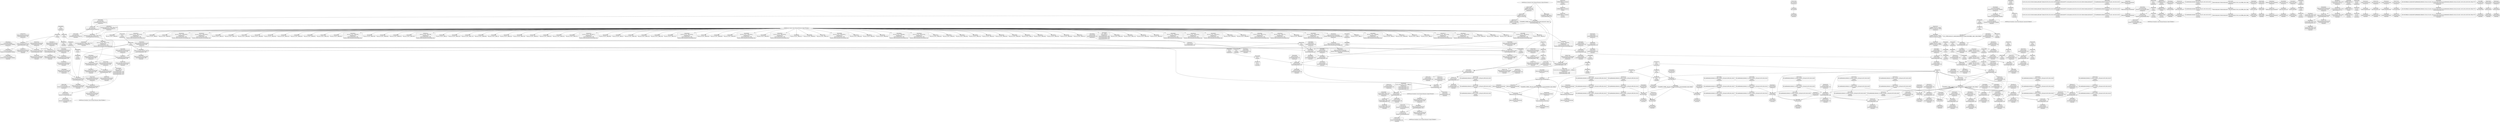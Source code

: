 digraph {
	CE0x5084ff0 [shape=record,shape=Mrecord,label="{CE0x5084ff0|80:_i32,_112:_i8*,_:_CRE_136,144_|*MultipleSource*|security/selinux/hooks.c,5186|Function::selinux_msg_queue_associate&Arg::msq::}"]
	CE0x50ba330 [shape=record,shape=Mrecord,label="{CE0x50ba330|current_sid:tmp12|security/selinux/hooks.c,218|*SummSource*}"]
	CE0x50a9960 [shape=record,shape=Mrecord,label="{CE0x50a9960|i64*_getelementptr_inbounds_(_11_x_i64_,_11_x_i64_*___llvm_gcov_ctr125,_i64_0,_i64_1)|*Constant*|*SummSource*}"]
	CE0x50c2e00 [shape=record,shape=Mrecord,label="{CE0x50c2e00|GLOBAL:lockdep_rcu_suspicious|*Constant*|*SummSink*}"]
	CE0x50c11f0 [shape=record,shape=Mrecord,label="{CE0x50c11f0|current_sid:tmp23|security/selinux/hooks.c,218}"]
	CE0x509b160 [shape=record,shape=Mrecord,label="{CE0x509b160|80:_i32,_112:_i8*,_:_CRE_50,51_}"]
	CE0x508d2d0 [shape=record,shape=Mrecord,label="{CE0x508d2d0|selinux_msg_queue_associate:u|security/selinux/hooks.c,5189|*SummSink*}"]
	CE0x5082900 [shape=record,shape=Mrecord,label="{CE0x5082900|80:_i32,_112:_i8*,_:_CRE_46,47_}"]
	CE0x507f820 [shape=record,shape=Mrecord,label="{CE0x507f820|current_sid:tmp11|security/selinux/hooks.c,218}"]
	CE0x50c1690 [shape=record,shape=Mrecord,label="{CE0x50c1690|current_sid:tmp23|security/selinux/hooks.c,218|*SummSink*}"]
	CE0x50a1350 [shape=record,shape=Mrecord,label="{CE0x50a1350|current_sid:tmp18|security/selinux/hooks.c,218}"]
	CE0x50c2560 [shape=record,shape=Mrecord,label="{CE0x50c2560|get_current:bb|*SummSource*}"]
	CE0x508a7a0 [shape=record,shape=Mrecord,label="{CE0x508a7a0|i32_64|*Constant*|*SummSink*}"]
	CE0x50a23c0 [shape=record,shape=Mrecord,label="{CE0x50a23c0|i64*_getelementptr_inbounds_(_11_x_i64_,_11_x_i64_*___llvm_gcov_ctr125,_i64_0,_i64_8)|*Constant*|*SummSink*}"]
	CE0x50d9c70 [shape=record,shape=Mrecord,label="{CE0x50d9c70|get_current:tmp|*SummSource*}"]
	"CONST[source:0(mediator),value:2(dynamic)][purpose:{subject}][SrcIdx:3]"
	CE0x50a94c0 [shape=record,shape=Mrecord,label="{CE0x50a94c0|GLOBAL:__llvm_gcov_ctr125|Global_var:__llvm_gcov_ctr125|*SummSource*}"]
	CE0x508cc50 [shape=record,shape=Mrecord,label="{CE0x508cc50|i32_(i32,_i32,_i16,_i32,_%struct.common_audit_data*)*_bitcast_(i32_(i32,_i32,_i16,_i32,_%struct.common_audit_data.495*)*_avc_has_perm_to_i32_(i32,_i32,_i16,_i32,_%struct.common_audit_data*)*)|*Constant*|*SummSink*}"]
	CE0x50a7660 [shape=record,shape=Mrecord,label="{CE0x50a7660|i64_0|*Constant*|*SummSource*}"]
	CE0x508c1d0 [shape=record,shape=Mrecord,label="{CE0x508c1d0|current_sid:tmp13|security/selinux/hooks.c,218|*SummSource*}"]
	CE0x50c1bc0 [shape=record,shape=Mrecord,label="{CE0x50c1bc0|current_sid:sid|security/selinux/hooks.c,220}"]
	CE0x50c2eb0 [shape=record,shape=Mrecord,label="{CE0x50c2eb0|i8*_getelementptr_inbounds_(_25_x_i8_,_25_x_i8_*_.str3,_i32_0,_i32_0)|*Constant*|*SummSource*}"]
	CE0x5085370 [shape=record,shape=Mrecord,label="{CE0x5085370|80:_i32,_112:_i8*,_:_CRE_152,160_|*MultipleSource*|security/selinux/hooks.c,5186|Function::selinux_msg_queue_associate&Arg::msq::}"]
	CE0x50a17a0 [shape=record,shape=Mrecord,label="{CE0x50a17a0|current_sid:tmp19|security/selinux/hooks.c,218}"]
	CE0x5094040 [shape=record,shape=Mrecord,label="{CE0x5094040|80:_i32,_112:_i8*,_:_CRE_8,9_}"]
	CE0x50a2e50 [shape=record,shape=Mrecord,label="{CE0x50a2e50|i64*_getelementptr_inbounds_(_11_x_i64_,_11_x_i64_*___llvm_gcov_ctr125,_i64_0,_i64_8)|*Constant*|*SummSource*}"]
	CE0x5076810 [shape=record,shape=Mrecord,label="{CE0x5076810|selinux_msg_queue_associate:entry|*SummSource*}"]
	CE0x50a84a0 [shape=record,shape=Mrecord,label="{CE0x50a84a0|current_sid:tmp|*SummSink*}"]
	CE0x50a8da0 [shape=record,shape=Mrecord,label="{CE0x50a8da0|i64_2|*Constant*|*SummSource*}"]
	CE0x5090450 [shape=record,shape=Mrecord,label="{CE0x5090450|_ret_%struct.task_struct*_%tmp4,_!dbg_!27714|./arch/x86/include/asm/current.h,14|*SummSink*}"]
	CE0x50a00f0 [shape=record,shape=Mrecord,label="{CE0x50a00f0|i32_22|*Constant*}"]
	CE0x5076060 [shape=record,shape=Mrecord,label="{CE0x5076060|80:_i32,_112:_i8*,_:_CRE_40,41_}"]
	CE0x50a1c20 [shape=record,shape=Mrecord,label="{CE0x50a1c20|current_sid:tmp19|security/selinux/hooks.c,218|*SummSource*}"]
	CE0x5079b50 [shape=record,shape=Mrecord,label="{CE0x5079b50|avc_has_perm:tclass|Function::avc_has_perm&Arg::tclass::}"]
	CE0x5078ae0 [shape=record,shape=Mrecord,label="{CE0x5078ae0|selinux_msg_queue_associate:type|security/selinux/hooks.c,5188}"]
	CE0x50a6ef0 [shape=record,shape=Mrecord,label="{CE0x50a6ef0|i64_3|*Constant*|*SummSink*}"]
	CE0x5095350 [shape=record,shape=Mrecord,label="{CE0x5095350|80:_i32,_112:_i8*,_:_CRE_184,192_|*MultipleSource*|security/selinux/hooks.c,5186|Function::selinux_msg_queue_associate&Arg::msq::}"]
	CE0x50a31a0 [shape=record,shape=Mrecord,label="{CE0x50a31a0|current_sid:tmp15|security/selinux/hooks.c,218}"]
	CE0x50c0f00 [shape=record,shape=Mrecord,label="{CE0x50c0f00|current_sid:tmp22|security/selinux/hooks.c,218}"]
	CE0x50739d0 [shape=record,shape=Mrecord,label="{CE0x50739d0|_ret_i32_%tmp24,_!dbg_!27742|security/selinux/hooks.c,220}"]
	CE0x5085550 [shape=record,shape=Mrecord,label="{CE0x5085550|80:_i32,_112:_i8*,_:_CRE_160,168_|*MultipleSource*|security/selinux/hooks.c,5186|Function::selinux_msg_queue_associate&Arg::msq::}"]
	CE0x5090e50 [shape=record,shape=Mrecord,label="{CE0x5090e50|80:_i32,_112:_i8*,_:_CRE_9,10_}"]
	CE0x5086810 [shape=record,shape=Mrecord,label="{CE0x5086810|80:_i32,_112:_i8*,_:_CRE_71,72_}"]
	CE0x509bff0 [shape=record,shape=Mrecord,label="{CE0x509bff0|GLOBAL:get_current|*Constant*|*SummSink*}"]
	CE0x508b4b0 [shape=record,shape=Mrecord,label="{CE0x508b4b0|current_sid:if.then|*SummSource*}"]
	CE0x50798c0 [shape=record,shape=Mrecord,label="{CE0x50798c0|i16_27|*Constant*|*SummSink*}"]
	CE0x5088d20 [shape=record,shape=Mrecord,label="{CE0x5088d20|current_sid:tmp7|security/selinux/hooks.c,218|*SummSink*}"]
	CE0x50772a0 [shape=record,shape=Mrecord,label="{CE0x50772a0|selinux_msg_queue_associate:u|security/selinux/hooks.c,5189}"]
	CE0x5076520 [shape=record,shape=Mrecord,label="{CE0x5076520|80:_i32,_112:_i8*,_:_CRE_44,45_}"]
	CE0x508ae40 [shape=record,shape=Mrecord,label="{CE0x508ae40|avc_has_perm:auditdata|Function::avc_has_perm&Arg::auditdata::|*SummSource*}"]
	CE0x50aaee0 [shape=record,shape=Mrecord,label="{CE0x50aaee0|current_sid:tmp16|security/selinux/hooks.c,218|*SummSource*}"]
	CE0x50a3f00 [shape=record,shape=Mrecord,label="{CE0x50a3f00|_call_void_mcount()_#3}"]
	CE0x5079790 [shape=record,shape=Mrecord,label="{CE0x5079790|i16_27|*Constant*|*SummSource*}"]
	CE0x50927e0 [shape=record,shape=Mrecord,label="{CE0x50927e0|80:_i32,_112:_i8*,_:_CRE_58,59_}"]
	CE0x5094720 [shape=record,shape=Mrecord,label="{CE0x5094720|80:_i32,_112:_i8*,_:_CRE_33,34_}"]
	CE0x5077450 [shape=record,shape=Mrecord,label="{CE0x5077450|i32_3|*Constant*}"]
	CE0x50818d0 [shape=record,shape=Mrecord,label="{CE0x50818d0|i64_1|*Constant*|*SummSink*}"]
	CE0x5089c50 [shape=record,shape=Mrecord,label="{CE0x5089c50|80:_i32,_112:_i8*,_:_CRE_22,23_}"]
	CE0x509b620 [shape=record,shape=Mrecord,label="{CE0x509b620|80:_i32,_112:_i8*,_:_CRE_54,55_}"]
	CE0x509b0c0 [shape=record,shape=Mrecord,label="{CE0x509b0c0|i64_1|*Constant*}"]
	CE0x50a0790 [shape=record,shape=Mrecord,label="{CE0x50a0790|i8*_getelementptr_inbounds_(_45_x_i8_,_45_x_i8_*_.str12,_i32_0,_i32_0)|*Constant*}"]
	CE0x50c0960 [shape=record,shape=Mrecord,label="{CE0x50c0960|COLLAPSED:_CMRE:_elem_0::|security/selinux/hooks.c,218}"]
	CE0x50d5b60 [shape=record,shape=Mrecord,label="{CE0x50d5b60|get_current:tmp2|*SummSource*}"]
	CE0x510ae50 [shape=record,shape=Mrecord,label="{CE0x510ae50|%struct.task_struct*_(%struct.task_struct**)*_asm_movq_%gs:$_1:P_,$0_,_r,im,_dirflag_,_fpsr_,_flags_}"]
	CE0x508aa80 [shape=record,shape=Mrecord,label="{CE0x508aa80|avc_has_perm:requested|Function::avc_has_perm&Arg::requested::}"]
	CE0x50a21e0 [shape=record,shape=Mrecord,label="{CE0x50a21e0|current_sid:tmp20|security/selinux/hooks.c,218|*SummSource*}"]
	CE0x509ac10 [shape=record,shape=Mrecord,label="{CE0x509ac10|i64*_getelementptr_inbounds_(_11_x_i64_,_11_x_i64_*___llvm_gcov_ctr125,_i64_0,_i64_1)|*Constant*}"]
	CE0x507c540 [shape=record,shape=Mrecord,label="{CE0x507c540|i64*_getelementptr_inbounds_(_2_x_i64_,_2_x_i64_*___llvm_gcov_ctr304,_i64_0,_i64_1)|*Constant*|*SummSource*}"]
	CE0x5086c70 [shape=record,shape=Mrecord,label="{CE0x5086c70|0:_i8,_:_GCMR_current_sid.__warned_internal_global_i8_0,_section_.data.unlikely_,_align_1:_elem_0:default:}"]
	CE0x50d9ad0 [shape=record,shape=Mrecord,label="{CE0x50d9ad0|COLLAPSED:_GCMRE___llvm_gcov_ctr98_internal_global_2_x_i64_zeroinitializer:_elem_0:default:}"]
	CE0x5097790 [shape=record,shape=Mrecord,label="{CE0x5097790|selinux_msg_queue_associate:ad|security/selinux/hooks.c, 5183|*SummSource*}"]
	CE0x50c21d0 [shape=record,shape=Mrecord,label="{CE0x50c21d0|current_sid:tmp24|security/selinux/hooks.c,220}"]
	CE0x50c05f0 [shape=record,shape=Mrecord,label="{CE0x50c05f0|i32_22|*Constant*|*SummSource*}"]
	CE0x50a42f0 [shape=record,shape=Mrecord,label="{CE0x50a42f0|current_sid:call|security/selinux/hooks.c,218}"]
	CE0x509e3b0 [shape=record,shape=Mrecord,label="{CE0x509e3b0|current_sid:tmp20|security/selinux/hooks.c,218|*SummSink*}"]
	CE0x50a1670 [shape=record,shape=Mrecord,label="{CE0x50a1670|current_sid:tmp18|security/selinux/hooks.c,218|*SummSink*}"]
	CE0x50a6fd0 [shape=record,shape=Mrecord,label="{CE0x50a6fd0|i64_0|*Constant*}"]
	CE0x5070870 [shape=record,shape=Mrecord,label="{CE0x5070870|GLOBAL:current_task|Global_var:current_task}"]
	CE0x509f8f0 [shape=record,shape=Mrecord,label="{CE0x509f8f0|current_sid:cred|security/selinux/hooks.c,218}"]
	CE0x507e6d0 [shape=record,shape=Mrecord,label="{CE0x507e6d0|current_sid:do.end|*SummSink*}"]
	CE0x508d930 [shape=record,shape=Mrecord,label="{CE0x508d930|selinux_msg_queue_associate:ipc_id|security/selinux/hooks.c,5189|*SummSink*}"]
	CE0x5086220 [shape=record,shape=Mrecord,label="{CE0x5086220|80:_i32,_112:_i8*,_:_CRE_66,67_}"]
	CE0x49730d0 [shape=record,shape=Mrecord,label="{CE0x49730d0|80:_i32,_112:_i8*,_:_CRE_14,15_}"]
	CE0x5081f20 [shape=record,shape=Mrecord,label="{CE0x5081f20|80:_i32,_112:_i8*,_:_CRE_62,63_}"]
	CE0x50979d0 [shape=record,shape=Mrecord,label="{CE0x50979d0|i64*_getelementptr_inbounds_(_2_x_i64_,_2_x_i64_*___llvm_gcov_ctr304,_i64_0,_i64_0)|*Constant*|*SummSource*}"]
	CE0x50a7ac0 [shape=record,shape=Mrecord,label="{CE0x50a7ac0|current_sid:tmp6|security/selinux/hooks.c,218|*SummSink*}"]
	CE0x50843c0 [shape=record,shape=Mrecord,label="{CE0x50843c0|80:_i32,_112:_i8*,_:_CRE_92,96_|*MultipleSource*|security/selinux/hooks.c,5186|Function::selinux_msg_queue_associate&Arg::msq::}"]
	CE0x5086350 [shape=record,shape=Mrecord,label="{CE0x5086350|80:_i32,_112:_i8*,_:_CRE_67,68_}"]
	CE0x50a7230 [shape=record,shape=Mrecord,label="{CE0x50a7230|get_current:tmp4|./arch/x86/include/asm/current.h,14}"]
	CE0x509a990 [shape=record,shape=Mrecord,label="{CE0x509a990|_ret_i32_%tmp24,_!dbg_!27742|security/selinux/hooks.c,220|*SummSink*}"]
	CE0x5094d10 [shape=record,shape=Mrecord,label="{CE0x5094d10|selinux_msg_queue_associate:q_perm|security/selinux/hooks.c,5186|*SummSource*}"]
	CE0x50822b0 [shape=record,shape=Mrecord,label="{CE0x50822b0|80:_i32,_112:_i8*,_:_CRE_65,66_}"]
	CE0x50701f0 [shape=record,shape=Mrecord,label="{CE0x50701f0|selinux_msg_queue_associate:key|security/selinux/hooks.c,5189}"]
	CE0x50865b0 [shape=record,shape=Mrecord,label="{CE0x50865b0|80:_i32,_112:_i8*,_:_CRE_69,70_}"]
	CE0x50893e0 [shape=record,shape=Mrecord,label="{CE0x50893e0|selinux_msg_queue_associate:q_perm|security/selinux/hooks.c,5186|*SummSink*}"]
	CE0x50a1f80 [shape=record,shape=Mrecord,label="{CE0x50a1f80|i64*_getelementptr_inbounds_(_11_x_i64_,_11_x_i64_*___llvm_gcov_ctr125,_i64_0,_i64_10)|*Constant*|*SummSink*}"]
	CE0x508ab60 [shape=record,shape=Mrecord,label="{CE0x508ab60|avc_has_perm:requested|Function::avc_has_perm&Arg::requested::|*SummSource*}"]
	CE0x510af50 [shape=record,shape=Mrecord,label="{CE0x510af50|%struct.task_struct*_(%struct.task_struct**)*_asm_movq_%gs:$_1:P_,$0_,_r,im,_dirflag_,_fpsr_,_flags_|*SummSource*}"]
	CE0x508d110 [shape=record,shape=Mrecord,label="{CE0x508d110|selinux_msg_queue_associate:u|security/selinux/hooks.c,5189|*SummSource*}"]
	CE0x509be70 [shape=record,shape=Mrecord,label="{CE0x509be70|GLOBAL:get_current|*Constant*|*SummSource*}"]
	CE0x507e9a0 [shape=record,shape=Mrecord,label="{CE0x507e9a0|current_sid:bb|*SummSink*}"]
	CE0x5d94420 [shape=record,shape=Mrecord,label="{CE0x5d94420|80:_i32,_112:_i8*,_:_CRE_25,26_}"]
	CE0x5082ea0 [shape=record,shape=Mrecord,label="{CE0x5082ea0|selinux_msg_queue_associate:bb|*SummSource*}"]
	CE0x509d590 [shape=record,shape=Mrecord,label="{CE0x509d590|current_sid:tmp3}"]
	CE0x5081cc0 [shape=record,shape=Mrecord,label="{CE0x5081cc0|80:_i32,_112:_i8*,_:_CRE_76,80_|*MultipleSource*|security/selinux/hooks.c,5186|Function::selinux_msg_queue_associate&Arg::msq::}"]
	CE0x6d525d0 [shape=record,shape=Mrecord,label="{CE0x6d525d0|80:_i32,_112:_i8*,_:_CRE_2,3_}"]
	CE0x50908a0 [shape=record,shape=Mrecord,label="{CE0x50908a0|i64*_getelementptr_inbounds_(_2_x_i64_,_2_x_i64_*___llvm_gcov_ctr304,_i64_0,_i64_1)|*Constant*|*SummSink*}"]
	CE0x510ad60 [shape=record,shape=Mrecord,label="{CE0x510ad60|get_current:tmp4|./arch/x86/include/asm/current.h,14|*SummSink*}"]
	CE0x5099630 [shape=record,shape=Mrecord,label="{CE0x5099630|80:_i32,_112:_i8*,_:_CRE_15,16_}"]
	CE0x50997e0 [shape=record,shape=Mrecord,label="{CE0x50997e0|80:_i32,_112:_i8*,_:_CRE_17,18_}"]
	CE0x50a0870 [shape=record,shape=Mrecord,label="{CE0x50a0870|i8*_getelementptr_inbounds_(_45_x_i8_,_45_x_i8_*_.str12,_i32_0,_i32_0)|*Constant*|*SummSink*}"]
	CE0x509d310 [shape=record,shape=Mrecord,label="{CE0x509d310|current_sid:tmp2|*SummSource*}"]
	CE0x507f060 [shape=record,shape=Mrecord,label="{CE0x507f060|current_sid:tmp9|security/selinux/hooks.c,218}"]
	CE0x5095d60 [shape=record,shape=Mrecord,label="{CE0x5095d60|i32_10|*Constant*|*SummSink*}"]
	CE0x5082050 [shape=record,shape=Mrecord,label="{CE0x5082050|80:_i32,_112:_i8*,_:_CRE_63,64_}"]
	CE0x508c7a0 [shape=record,shape=Mrecord,label="{CE0x508c7a0|current_sid:tmp14|security/selinux/hooks.c,218|*SummSink*}"]
	CE0x5086940 [shape=record,shape=Mrecord,label="{CE0x5086940|i32_10|*Constant*}"]
	CE0x507eda0 [shape=record,shape=Mrecord,label="{CE0x507eda0|i32_0|*Constant*|*SummSource*}"]
	CE0x5093f80 [shape=record,shape=Mrecord,label="{CE0x5093f80|80:_i32,_112:_i8*,_:_CRE_7,8_}"]
	CE0x5080850 [shape=record,shape=Mrecord,label="{CE0x5080850|_call_void_mcount()_#3}"]
	CE0x50c4550 [shape=record,shape=Mrecord,label="{CE0x50c4550|current_sid:do.body}"]
	CE0x50971b0 [shape=record,shape=Mrecord,label="{CE0x50971b0|80:_i32,_112:_i8*,_:_CRE_31,32_}"]
	CE0x5078ca0 [shape=record,shape=Mrecord,label="{CE0x5078ca0|selinux_msg_queue_associate:type|security/selinux/hooks.c,5188|*SummSource*}"]
	CE0x509c720 [shape=record,shape=Mrecord,label="{CE0x509c720|current_sid:sid|security/selinux/hooks.c,220|*SummSource*}"]
	CE0x509f960 [shape=record,shape=Mrecord,label="{CE0x509f960|COLLAPSED:_GCMRE_current_task_external_global_%struct.task_struct*:_elem_0::|security/selinux/hooks.c,218}"]
	CE0x507e790 [shape=record,shape=Mrecord,label="{CE0x507e790|current_sid:bb}"]
	CE0x50926b0 [shape=record,shape=Mrecord,label="{CE0x50926b0|80:_i32,_112:_i8*,_:_CRE_57,58_}"]
	CE0x50a0a90 [shape=record,shape=Mrecord,label="{CE0x50a0a90|i64*_getelementptr_inbounds_(_11_x_i64_,_11_x_i64_*___llvm_gcov_ctr125,_i64_0,_i64_9)|*Constant*|*SummSource*}"]
	CE0x509b790 [shape=record,shape=Mrecord,label="{CE0x509b790|selinux_msg_queue_associate:ad|security/selinux/hooks.c, 5183}"]
	CE0x50a7a50 [shape=record,shape=Mrecord,label="{CE0x50a7a50|current_sid:tmp5|security/selinux/hooks.c,218|*SummSource*}"]
	CE0x50806f0 [shape=record,shape=Mrecord,label="{CE0x50806f0|selinux_msg_queue_associate:tmp3|*SummSource*}"]
	CE0x50c0ad0 [shape=record,shape=Mrecord,label="{CE0x50c0ad0|current_sid:security|security/selinux/hooks.c,218}"]
	CE0x50970c0 [shape=record,shape=Mrecord,label="{CE0x50970c0|80:_i32,_112:_i8*,_:_CRE_30,31_}"]
	CE0x508caa0 [shape=record,shape=Mrecord,label="{CE0x508caa0|i1_true|*Constant*|*SummSource*}"]
	CE0x508eac0 [shape=record,shape=Mrecord,label="{CE0x508eac0|_ret_i32_%call3,_!dbg_!27729|security/selinux/hooks.c,5191|*SummSource*}"]
	CE0x508b2d0 [shape=record,shape=Mrecord,label="{CE0x508b2d0|_ret_i32_%retval.0,_!dbg_!27728|security/selinux/avc.c,775|*SummSink*}"]
	CE0x5087010 [shape=record,shape=Mrecord,label="{CE0x5087010|current_sid:tobool1|security/selinux/hooks.c,218|*SummSource*}"]
	CE0x50981b0 [shape=record,shape=Mrecord,label="{CE0x50981b0|GLOBAL:current_sid|*Constant*|*SummSink*}"]
	CE0x50c90a0 [shape=record,shape=Mrecord,label="{CE0x50c90a0|get_current:bb|*SummSink*}"]
	CE0x5081df0 [shape=record,shape=Mrecord,label="{CE0x5081df0|80:_i32,_112:_i8*,_:_CRE_61,62_}"]
	CE0x5080a90 [shape=record,shape=Mrecord,label="{CE0x5080a90|_call_void_mcount()_#3|*SummSink*}"]
	CE0x5089a70 [shape=record,shape=Mrecord,label="{CE0x5089a70|80:_i32,_112:_i8*,_:_CRE_20,21_}"]
	CE0x50bceb0 [shape=record,shape=Mrecord,label="{CE0x50bceb0|current_sid:tmp8|security/selinux/hooks.c,218}"]
	CE0x50c22c0 [shape=record,shape=Mrecord,label="{CE0x50c22c0|current_sid:tmp24|security/selinux/hooks.c,220|*SummSource*}"]
	CE0x5084170 [shape=record,shape=Mrecord,label="{CE0x5084170|get_current:tmp|*SummSink*}"]
	CE0x5096110 [shape=record,shape=Mrecord,label="{CE0x5096110|selinux_msg_queue_associate:tmp4|security/selinux/hooks.c,5186|*SummSink*}"]
	CE0x507f6f0 [shape=record,shape=Mrecord,label="{CE0x507f6f0|current_sid:tmp10|security/selinux/hooks.c,218|*SummSink*}"]
	CE0x508c160 [shape=record,shape=Mrecord,label="{CE0x508c160|current_sid:tmp13|security/selinux/hooks.c,218}"]
	CE0x50c35d0 [shape=record,shape=Mrecord,label="{CE0x50c35d0|i32_218|*Constant*|*SummSink*}"]
	CE0x50a2290 [shape=record,shape=Mrecord,label="{CE0x50a2290|i1_true|*Constant*|*SummSink*}"]
	CE0x508ec60 [shape=record,shape=Mrecord,label="{CE0x508ec60|_ret_i32_%call3,_!dbg_!27729|security/selinux/hooks.c,5191|*SummSink*}"]
	CE0x5078f50 [shape=record,shape=Mrecord,label="{CE0x5078f50|0:_i8,_8:_i32,_24:_%struct.selinux_audit_data*,_:_SCMRE_0,1_|*MultipleSource*|security/selinux/hooks.c, 5183|security/selinux/hooks.c,5188}"]
	CE0x50a4140 [shape=record,shape=Mrecord,label="{CE0x50a4140|_call_void_mcount()_#3|*SummSource*}"]
	CE0x50809d0 [shape=record,shape=Mrecord,label="{CE0x50809d0|_call_void_mcount()_#3|*SummSource*}"]
	"CONST[source:0(mediator),value:0(static)][purpose:{operation}][SnkIdx:3]"
	CE0x50866e0 [shape=record,shape=Mrecord,label="{CE0x50866e0|80:_i32,_112:_i8*,_:_CRE_70,71_}"]
	CE0x50a7520 [shape=record,shape=Mrecord,label="{CE0x50a7520|GLOBAL:__llvm_gcov_ctr125|Global_var:__llvm_gcov_ctr125|*SummSink*}"]
	CE0x50c4aa0 [shape=record,shape=Mrecord,label="{CE0x50c4aa0|current_sid:land.lhs.true}"]
	CE0x508dca0 [shape=record,shape=Mrecord,label="{CE0x508dca0|selinux_msg_queue_associate:sid2|security/selinux/hooks.c,5191}"]
	CE0x50ba5e0 [shape=record,shape=Mrecord,label="{CE0x50ba5e0|i64*_getelementptr_inbounds_(_11_x_i64_,_11_x_i64_*___llvm_gcov_ctr125,_i64_0,_i64_6)|*Constant*}"]
	CE0x508bd70 [shape=record,shape=Mrecord,label="{CE0x508bd70|i64*_getelementptr_inbounds_(_11_x_i64_,_11_x_i64_*___llvm_gcov_ctr125,_i64_0,_i64_6)|*Constant*|*SummSink*}"]
	CE0x50c4900 [shape=record,shape=Mrecord,label="{CE0x50c4900|_call_void_mcount()_#3}"]
	CE0x50d9a60 [shape=record,shape=Mrecord,label="{CE0x50d9a60|get_current:tmp}"]
	CE0x50813b0 [shape=record,shape=Mrecord,label="{CE0x50813b0|i64*_getelementptr_inbounds_(_11_x_i64_,_11_x_i64_*___llvm_gcov_ctr125,_i64_0,_i64_0)|*Constant*|*SummSource*}"]
	CE0x508e7b0 [shape=record,shape=Mrecord,label="{CE0x508e7b0|selinux_msg_queue_associate:tmp7|security/selinux/hooks.c,5191}"]
	CE0x50c4280 [shape=record,shape=Mrecord,label="{CE0x50c4280|current_sid:land.lhs.true2|*SummSink*}"]
	CE0x50a10c0 [shape=record,shape=Mrecord,label="{CE0x50a10c0|current_sid:tmp17|security/selinux/hooks.c,218|*SummSink*}"]
	CE0x50814f0 [shape=record,shape=Mrecord,label="{CE0x50814f0|i64*_getelementptr_inbounds_(_11_x_i64_,_11_x_i64_*___llvm_gcov_ctr125,_i64_0,_i64_0)|*Constant*|*SummSink*}"]
	CE0x5077de0 [shape=record,shape=Mrecord,label="{CE0x5077de0|avc_has_perm:entry|*SummSource*}"]
	CE0x50934a0 [shape=record,shape=Mrecord,label="{CE0x50934a0|selinux_msg_queue_associate:msq|Function::selinux_msg_queue_associate&Arg::msq::|*SummSource*}"]
	CE0x509baa0 [shape=record,shape=Mrecord,label="{CE0x509baa0|current_sid:call4|security/selinux/hooks.c,218|*SummSink*}"]
	CE0x50edfa0 [shape=record,shape=Mrecord,label="{CE0x50edfa0|i64*_getelementptr_inbounds_(_2_x_i64_,_2_x_i64_*___llvm_gcov_ctr98,_i64_0,_i64_0)|*Constant*|*SummSource*}"]
	CE0x5085730 [shape=record,shape=Mrecord,label="{CE0x5085730|80:_i32,_112:_i8*,_:_CRE_168,172_|*MultipleSource*|security/selinux/hooks.c,5186|Function::selinux_msg_queue_associate&Arg::msq::}"]
	CE0x50903b0 [shape=record,shape=Mrecord,label="{CE0x50903b0|_ret_%struct.task_struct*_%tmp4,_!dbg_!27714|./arch/x86/include/asm/current.h,14}"]
	CE0x5077040 [shape=record,shape=Mrecord,label="{CE0x5077040|selinux_msg_queue_associate:tmp6|security/selinux/hooks.c,5189|*SummSource*}"]
	CE0x5098e80 [shape=record,shape=Mrecord,label="{CE0x5098e80|i8_4|*Constant*|*SummSource*}"]
	CE0x5092910 [shape=record,shape=Mrecord,label="{CE0x5092910|80:_i32,_112:_i8*,_:_CRE_59,60_}"]
	CE0x5080d20 [shape=record,shape=Mrecord,label="{CE0x5080d20|i32_1|*Constant*|*SummSource*}"]
	CE0x5079a30 [shape=record,shape=Mrecord,label="{CE0x5079a30|avc_has_perm:tclass|Function::avc_has_perm&Arg::tclass::|*SummSink*}"]
	CE0x507e1c0 [shape=record,shape=Mrecord,label="{CE0x507e1c0|selinux_msg_queue_associate:bb|*SummSink*}"]
	CE0x5085920 [shape=record,shape=Mrecord,label="{CE0x5085920|current_sid:tmp1}"]
	CE0x5070ef0 [shape=record,shape=Mrecord,label="{CE0x5070ef0|avc_has_perm:tsid|Function::avc_has_perm&Arg::tsid::|*SummSource*}"]
	CE0x6ff5530 [shape=record,shape=Mrecord,label="{CE0x6ff5530|80:_i32,_112:_i8*,_:_CRE_5,6_}"]
	CE0x50879a0 [shape=record,shape=Mrecord,label="{CE0x50879a0|current_sid:if.then}"]
	CE0x5082a30 [shape=record,shape=Mrecord,label="{CE0x5082a30|80:_i32,_112:_i8*,_:_CRE_47,48_}"]
	CE0x509b290 [shape=record,shape=Mrecord,label="{CE0x509b290|80:_i32,_112:_i8*,_:_CRE_51,52_}"]
	CE0x5095f70 [shape=record,shape=Mrecord,label="{CE0x5095f70|selinux_msg_queue_associate:security|security/selinux/hooks.c,5186}"]
	CE0x50ab990 [shape=record,shape=Mrecord,label="{CE0x50ab990|_call_void_lockdep_rcu_suspicious(i8*_getelementptr_inbounds_(_25_x_i8_,_25_x_i8_*_.str3,_i32_0,_i32_0),_i32_218,_i8*_getelementptr_inbounds_(_45_x_i8_,_45_x_i8_*_.str12,_i32_0,_i32_0))_#10,_!dbg_!27727|security/selinux/hooks.c,218|*SummSource*}"]
	CE0x5d94600 [shape=record,shape=Mrecord,label="{CE0x5d94600|80:_i32,_112:_i8*,_:_CRE_27,28_}"]
	CE0x50c32a0 [shape=record,shape=Mrecord,label="{CE0x50c32a0|i32_218|*Constant*}"]
	CE0x5088fe0 [shape=record,shape=Mrecord,label="{CE0x5088fe0|80:_i32,_112:_i8*,_:_CRE_12,13_}"]
	CE0x50793f0 [shape=record,shape=Mrecord,label="{CE0x50793f0|GLOBAL:current_sid.__warned|Global_var:current_sid.__warned|*SummSink*}"]
	CE0x508a400 [shape=record,shape=Mrecord,label="{CE0x508a400|i32_64|*Constant*}"]
	CE0x508c620 [shape=record,shape=Mrecord,label="{CE0x508c620|current_sid:tmp14|security/selinux/hooks.c,218|*SummSource*}"]
	CE0x50a8d30 [shape=record,shape=Mrecord,label="{CE0x50a8d30|i64_2|*Constant*}"]
	CE0x50a0c20 [shape=record,shape=Mrecord,label="{CE0x50a0c20|i64*_getelementptr_inbounds_(_11_x_i64_,_11_x_i64_*___llvm_gcov_ctr125,_i64_0,_i64_9)|*Constant*|*SummSink*}"]
	CE0x509ffc0 [shape=record,shape=Mrecord,label="{CE0x509ffc0|current_sid:tmp21|security/selinux/hooks.c,218|*SummSource*}"]
	CE0x5095a90 [shape=record,shape=Mrecord,label="{CE0x5095a90|80:_i32,_112:_i8*,_:_CRE_216,224_|*MultipleSource*|security/selinux/hooks.c,5186|Function::selinux_msg_queue_associate&Arg::msq::}"]
	CE0x50763f0 [shape=record,shape=Mrecord,label="{CE0x50763f0|80:_i32,_112:_i8*,_:_CRE_43,44_}"]
	CE0x5082b60 [shape=record,shape=Mrecord,label="{CE0x5082b60|80:_i32,_112:_i8*,_:_CRE_48,49_}"]
	CE0x508cdb0 [shape=record,shape=Mrecord,label="{CE0x508cdb0|avc_has_perm:entry}"]
	CE0x507b7b0 [shape=record,shape=Mrecord,label="{CE0x507b7b0|i32_0|*Constant*}"]
	CE0x5082c90 [shape=record,shape=Mrecord,label="{CE0x5082c90|80:_i32,_112:_i8*,_:_CRE_49,50_}"]
	CE0x5092de0 [shape=record,shape=Mrecord,label="{CE0x5092de0|selinux_msg_queue_associate:tmp3}"]
	CE0x509d810 [shape=record,shape=Mrecord,label="{CE0x509d810|current_sid:tmp3|*SummSink*}"]
	CE0x5070c80 [shape=record,shape=Mrecord,label="{CE0x5070c80|avc_has_perm:ssid|Function::avc_has_perm&Arg::ssid::|*SummSink*}"]
	CE0x50c0480 [shape=record,shape=Mrecord,label="{CE0x50c0480|current_sid:tmp21|security/selinux/hooks.c,218|*SummSink*}"]
	CE0x5081940 [shape=record,shape=Mrecord,label="{CE0x5081940|selinux_msg_queue_associate:tmp1|*SummSink*}"]
	CE0x509b940 [shape=record,shape=Mrecord,label="{CE0x509b940|current_sid:call4|security/selinux/hooks.c,218|*SummSource*}"]
	CE0x50729f0 [shape=record,shape=Mrecord,label="{CE0x50729f0|i64_5|*Constant*}"]
	CE0x50c0b40 [shape=record,shape=Mrecord,label="{CE0x50c0b40|current_sid:security|security/selinux/hooks.c,218|*SummSource*}"]
	CE0x509ca60 [shape=record,shape=Mrecord,label="{CE0x509ca60|0:_i32,_4:_i32,_8:_i32,_12:_i32,_:_CMRE_4,8_|*MultipleSource*|security/selinux/hooks.c,218|security/selinux/hooks.c,218|security/selinux/hooks.c,220}"]
	CE0x50901a0 [shape=record,shape=Mrecord,label="{CE0x50901a0|_ret_%struct.task_struct*_%tmp4,_!dbg_!27714|./arch/x86/include/asm/current.h,14|*SummSource*}"]
	CE0x508a6c0 [shape=record,shape=Mrecord,label="{CE0x508a6c0|i32_64|*Constant*|*SummSource*}"]
	CE0x5084690 [shape=record,shape=Mrecord,label="{CE0x5084690|80:_i32,_112:_i8*,_:_CRE_100,102_|*MultipleSource*|security/selinux/hooks.c,5186|Function::selinux_msg_queue_associate&Arg::msq::}"]
	CE0x5071570 [shape=record,shape=Mrecord,label="{CE0x5071570|i32_(i32,_i32,_i16,_i32,_%struct.common_audit_data*)*_bitcast_(i32_(i32,_i32,_i16,_i32,_%struct.common_audit_data.495*)*_avc_has_perm_to_i32_(i32,_i32,_i16,_i32,_%struct.common_audit_data*)*)|*Constant*|*SummSource*}"]
	CE0x5096e90 [shape=record,shape=Mrecord,label="{CE0x5096e90|80:_i32,_112:_i8*,_:_CRE_28,29_}"]
	CE0x5073c30 [shape=record,shape=Mrecord,label="{CE0x5073c30|selinux_msg_queue_associate:bb}"]
	CE0x5095530 [shape=record,shape=Mrecord,label="{CE0x5095530|80:_i32,_112:_i8*,_:_CRE_192,200_|*MultipleSource*|security/selinux/hooks.c,5186|Function::selinux_msg_queue_associate&Arg::msq::}"]
	CE0x50a6200 [shape=record,shape=Mrecord,label="{CE0x50a6200|current_sid:land.lhs.true2}"]
	CE0x50996f0 [shape=record,shape=Mrecord,label="{CE0x50996f0|80:_i32,_112:_i8*,_:_CRE_16,17_}"]
	CE0x50a3210 [shape=record,shape=Mrecord,label="{CE0x50a3210|current_sid:tmp15|security/selinux/hooks.c,218|*SummSource*}"]
	CE0x50ab610 [shape=record,shape=Mrecord,label="{CE0x50ab610|i8*_getelementptr_inbounds_(_25_x_i8_,_25_x_i8_*_.str3,_i32_0,_i32_0)|*Constant*}"]
	CE0x507eef0 [shape=record,shape=Mrecord,label="{CE0x507eef0|i64_4|*Constant*|*SummSource*}"]
	CE0x50ba4b0 [shape=record,shape=Mrecord,label="{CE0x50ba4b0|current_sid:tmp12|security/selinux/hooks.c,218|*SummSink*}"]
	CE0x509fb30 [shape=record,shape=Mrecord,label="{CE0x509fb30|current_sid:cred|security/selinux/hooks.c,218|*SummSink*}"]
	CE0x50aacb0 [shape=record,shape=Mrecord,label="{CE0x50aacb0|current_sid:tmp16|security/selinux/hooks.c,218}"]
	CE0x5070c10 [shape=record,shape=Mrecord,label="{CE0x5070c10|GLOBAL:current_task|Global_var:current_task|*SummSink*}"]
	CE0x5089980 [shape=record,shape=Mrecord,label="{CE0x5089980|80:_i32,_112:_i8*,_:_CRE_60,61_}"]
	CE0x508e560 [shape=record,shape=Mrecord,label="{CE0x508e560|4:_i32,_:_CRE_4,8_|*MultipleSource*|security/selinux/hooks.c,5186|security/selinux/hooks.c,5186|security/selinux/hooks.c,5191}"]
	CE0x50a8170 [shape=record,shape=Mrecord,label="{CE0x50a8170|COLLAPSED:_GCMRE___llvm_gcov_ctr125_internal_global_11_x_i64_zeroinitializer:_elem_0:default:}"]
	CE0x508d800 [shape=record,shape=Mrecord,label="{CE0x508d800|selinux_msg_queue_associate:ipc_id|security/selinux/hooks.c,5189|*SummSource*}"]
	CE0x5093b70 [shape=record,shape=Mrecord,label="{CE0x5093b70|current_sid:do.body|*SummSource*}"]
	CE0x4972fe0 [shape=record,shape=Mrecord,label="{CE0x4972fe0|80:_i32,_112:_i8*,_:_CRE_13,14_}"]
	CE0x50b9eb0 [shape=record,shape=Mrecord,label="{CE0x50b9eb0|current_sid:tmp11|security/selinux/hooks.c,218|*SummSource*}"]
	CE0x5090110 [shape=record,shape=Mrecord,label="{CE0x5090110|get_current:entry|*SummSink*}"]
	CE0x5097800 [shape=record,shape=Mrecord,label="{CE0x5097800|i64*_getelementptr_inbounds_(_2_x_i64_,_2_x_i64_*___llvm_gcov_ctr304,_i64_0,_i64_1)|*Constant*}"]
	CE0x508c8d0 [shape=record,shape=Mrecord,label="{CE0x508c8d0|i1_true|*Constant*}"]
	CE0x50958f0 [shape=record,shape=Mrecord,label="{CE0x50958f0|80:_i32,_112:_i8*,_:_CRE_208,216_|*MultipleSource*|security/selinux/hooks.c,5186|Function::selinux_msg_queue_associate&Arg::msq::}"]
	CE0x5076190 [shape=record,shape=Mrecord,label="{CE0x5076190|80:_i32,_112:_i8*,_:_CRE_41,42_}"]
	CE0x509fa60 [shape=record,shape=Mrecord,label="{CE0x509fa60|current_sid:cred|security/selinux/hooks.c,218|*SummSource*}"]
	CE0x5083c60 [shape=record,shape=Mrecord,label="{CE0x5083c60|i64_1|*Constant*}"]
	CE0x5d94510 [shape=record,shape=Mrecord,label="{CE0x5d94510|80:_i32,_112:_i8*,_:_CRE_26,27_}"]
	CE0x5088bf0 [shape=record,shape=Mrecord,label="{CE0x5088bf0|current_sid:tmp7|security/selinux/hooks.c,218|*SummSource*}"]
	CE0x5082800 [shape=record,shape=Mrecord,label="{CE0x5082800|80:_i32,_112:_i8*,_:_CRE_45,46_}"]
	CE0x5081290 [shape=record,shape=Mrecord,label="{CE0x5081290|i64*_getelementptr_inbounds_(_11_x_i64_,_11_x_i64_*___llvm_gcov_ctr125,_i64_0,_i64_0)|*Constant*}"]
	CE0x509d2a0 [shape=record,shape=Mrecord,label="{CE0x509d2a0|current_sid:tmp2}"]
	CE0x509ae50 [shape=record,shape=Mrecord,label="{CE0x509ae50|current_sid:tmp1|*SummSink*}"]
	CE0x5088280 [shape=record,shape=Mrecord,label="{CE0x5088280|80:_i32,_112:_i8*,_:_CRE_84,88_|*MultipleSource*|security/selinux/hooks.c,5186|Function::selinux_msg_queue_associate&Arg::msq::}"]
	CE0x50a9ac0 [shape=record,shape=Mrecord,label="{CE0x50a9ac0|i64*_getelementptr_inbounds_(_11_x_i64_,_11_x_i64_*___llvm_gcov_ctr125,_i64_0,_i64_1)|*Constant*|*SummSink*}"]
	CE0x5084020 [shape=record,shape=Mrecord,label="{CE0x5084020|i64*_getelementptr_inbounds_(_2_x_i64_,_2_x_i64_*___llvm_gcov_ctr304,_i64_0,_i64_0)|*Constant*|*SummSink*}"]
	CE0x50a0c90 [shape=record,shape=Mrecord,label="{CE0x50a0c90|current_sid:tmp17|security/selinux/hooks.c,218}"]
	CE0x5084c60 [shape=record,shape=Mrecord,label="{CE0x5084c60|80:_i32,_112:_i8*,_:_CRE_120,128_|*MultipleSource*|security/selinux/hooks.c,5186|Function::selinux_msg_queue_associate&Arg::msq::}"]
	CE0x5094ba0 [shape=record,shape=Mrecord,label="{CE0x5094ba0|selinux_msg_queue_associate:q_perm|security/selinux/hooks.c,5186}"]
	CE0x5076e70 [shape=record,shape=Mrecord,label="{CE0x5076e70|selinux_msg_queue_associate:q_perm1|security/selinux/hooks.c,5189|*SummSink*}"]
	CE0x50762c0 [shape=record,shape=Mrecord,label="{CE0x50762c0|80:_i32,_112:_i8*,_:_CRE_42,43_}"]
	CE0x508e930 [shape=record,shape=Mrecord,label="{CE0x508e930|selinux_msg_queue_associate:call3|security/selinux/hooks.c,5191|*SummSource*}"]
	CE0x50ba870 [shape=record,shape=Mrecord,label="{CE0x50ba870|i64*_getelementptr_inbounds_(_11_x_i64_,_11_x_i64_*___llvm_gcov_ctr125,_i64_0,_i64_6)|*Constant*|*SummSource*}"]
	CE0x5092580 [shape=record,shape=Mrecord,label="{CE0x5092580|80:_i32,_112:_i8*,_:_CRE_56,57_}"]
	CE0x508dfe0 [shape=record,shape=Mrecord,label="{CE0x508dfe0|selinux_msg_queue_associate:sid2|security/selinux/hooks.c,5191|*SummSink*}"]
	CE0x5080b50 [shape=record,shape=Mrecord,label="{CE0x5080b50|selinux_msg_queue_associate:call|security/selinux/hooks.c,5184}"]
	CE0x507f260 [shape=record,shape=Mrecord,label="{CE0x507f260|current_sid:tmp9|security/selinux/hooks.c,218|*SummSink*}"]
	CE0x50839c0 [shape=record,shape=Mrecord,label="{CE0x50839c0|selinux_msg_queue_associate:tmp2|*SummSink*}"]
	CE0x5090ef0 [shape=record,shape=Mrecord,label="{CE0x5090ef0|80:_i32,_112:_i8*,_:_CRE_19,20_}"]
	CE0x507ec30 [shape=record,shape=Mrecord,label="{CE0x507ec30|i32_0|*Constant*}"]
	CE0x508aa10 [shape=record,shape=Mrecord,label="{CE0x508aa10|_ret_i32_%retval.0,_!dbg_!27728|security/selinux/avc.c,775}"]
	CE0x50c1080 [shape=record,shape=Mrecord,label="{CE0x50c1080|current_sid:tmp22|security/selinux/hooks.c,218|*SummSource*}"]
	CE0x50aa2a0 [shape=record,shape=Mrecord,label="{CE0x50aa2a0|i64_1|*Constant*}"]
	CE0x5089b60 [shape=record,shape=Mrecord,label="{CE0x5089b60|80:_i32,_112:_i8*,_:_CRE_21,22_}"]
	CE0x5d94330 [shape=record,shape=Mrecord,label="{CE0x5d94330|80:_i32,_112:_i8*,_:_CRE_24,25_}"]
	CE0x5095dd0 [shape=record,shape=Mrecord,label="{CE0x5095dd0|selinux_msg_queue_associate:tmp4|security/selinux/hooks.c,5186}"]
	CE0x5093d20 [shape=record,shape=Mrecord,label="{CE0x5093d20|current_sid:do.end}"]
	CE0x508add0 [shape=record,shape=Mrecord,label="{CE0x508add0|avc_has_perm:auditdata|Function::avc_has_perm&Arg::auditdata::}"]
	CE0x5072db0 [shape=record,shape=Mrecord,label="{CE0x5072db0|i64_5|*Constant*|*SummSink*}"]
	CE0x5092490 [shape=record,shape=Mrecord,label="{CE0x5092490|80:_i32,_112:_i8*,_:_CRE_55,56_}"]
	CE0x50795f0 [shape=record,shape=Mrecord,label="{CE0x50795f0|i16_27|*Constant*}"]
	CE0x50a76d0 [shape=record,shape=Mrecord,label="{CE0x50a76d0|i64_0|*Constant*|*SummSink*}"]
	CE0x50a0430 [shape=record,shape=Mrecord,label="{CE0x50a0430|i64*_getelementptr_inbounds_(_11_x_i64_,_11_x_i64_*___llvm_gcov_ctr125,_i64_0,_i64_9)|*Constant*}"]
	CE0x507a590 [shape=record,shape=Mrecord,label="{CE0x507a590|selinux_msg_queue_associate:security|security/selinux/hooks.c,5186|*SummSink*}"]
	CE0x5096fd0 [shape=record,shape=Mrecord,label="{CE0x5096fd0|80:_i32,_112:_i8*,_:_CRE_29,30_}"]
	CE0x50ab920 [shape=record,shape=Mrecord,label="{CE0x50ab920|_call_void_lockdep_rcu_suspicious(i8*_getelementptr_inbounds_(_25_x_i8_,_25_x_i8_*_.str3,_i32_0,_i32_0),_i32_218,_i8*_getelementptr_inbounds_(_45_x_i8_,_45_x_i8_*_.str12,_i32_0,_i32_0))_#10,_!dbg_!27727|security/selinux/hooks.c,218}"]
	CE0x50a25d0 [shape=record,shape=Mrecord,label="{CE0x50a25d0|i64*_getelementptr_inbounds_(_11_x_i64_,_11_x_i64_*___llvm_gcov_ctr125,_i64_0,_i64_8)|*Constant*}"]
	CE0x508b660 [shape=record,shape=Mrecord,label="{CE0x508b660|_ret_i32_%call3,_!dbg_!27729|security/selinux/hooks.c,5191}"]
	CE0x5083de0 [shape=record,shape=Mrecord,label="{CE0x5083de0|selinux_msg_queue_associate:tmp}"]
	CE0x50ab190 [shape=record,shape=Mrecord,label="{CE0x50ab190|i8_1|*Constant*}"]
	CE0x5076ee0 [shape=record,shape=Mrecord,label="{CE0x5076ee0|selinux_msg_queue_associate:q_perm1|security/selinux/hooks.c,5189}"]
	CE0x5089450 [shape=record,shape=Mrecord,label="{CE0x5089450|80:_i32,_112:_i8*,_:_CRE_1,2_}"]
	CE0x5071360 [shape=record,shape=Mrecord,label="{CE0x5071360|i32_(i32,_i32,_i16,_i32,_%struct.common_audit_data*)*_bitcast_(i32_(i32,_i32,_i16,_i32,_%struct.common_audit_data.495*)*_avc_has_perm_to_i32_(i32,_i32,_i16,_i32,_%struct.common_audit_data*)*)|*Constant*}"]
	CE0x50a8e40 [shape=record,shape=Mrecord,label="{CE0x50a8e40|i64_2|*Constant*|*SummSink*}"]
	CE0x50a7190 [shape=record,shape=Mrecord,label="{CE0x50a7190|_call_void_mcount()_#3|*SummSink*}"]
	CE0x509d380 [shape=record,shape=Mrecord,label="{CE0x509d380|current_sid:tmp2|*SummSink*}"]
	CE0x5094810 [shape=record,shape=Mrecord,label="{CE0x5094810|80:_i32,_112:_i8*,_:_CRE_34,35_}"]
	CE0x509bbd0 [shape=record,shape=Mrecord,label="{CE0x509bbd0|GLOBAL:get_current|*Constant*}"]
	CE0x50783d0 [shape=record,shape=Mrecord,label="{CE0x50783d0|selinux_msg_queue_associate:tmp5|security/selinux/hooks.c,5186|*SummSource*}"]
	CE0x50935b0 [shape=record,shape=Mrecord,label="{CE0x50935b0|selinux_msg_queue_associate:msq|Function::selinux_msg_queue_associate&Arg::msq::|*SummSink*}"]
	CE0x50819b0 [shape=record,shape=Mrecord,label="{CE0x50819b0|selinux_msg_queue_associate:tmp1}"]
	CE0x5083950 [shape=record,shape=Mrecord,label="{CE0x5083950|selinux_msg_queue_associate:tmp2}"]
	"CONST[source:2(external),value:2(dynamic)][purpose:{subject}][SrcIdx:2]"
	CE0x50c23b0 [shape=record,shape=Mrecord,label="{CE0x50c23b0|current_sid:tmp24|security/selinux/hooks.c,220|*SummSink*}"]
	CE0x5077740 [shape=record,shape=Mrecord,label="{CE0x5077740|selinux_msg_queue_associate:key|security/selinux/hooks.c,5189|*SummSink*}"]
	CE0x50aa9a0 [shape=record,shape=Mrecord,label="{CE0x50aa9a0|current_sid:tmp15|security/selinux/hooks.c,218|*SummSink*}"]
	CE0x509b3c0 [shape=record,shape=Mrecord,label="{CE0x509b3c0|80:_i32,_112:_i8*,_:_CRE_52,53_}"]
	CE0x50c0770 [shape=record,shape=Mrecord,label="{CE0x50c0770|i32_22|*Constant*|*SummSink*}"]
	CE0x50781f0 [shape=record,shape=Mrecord,label="{CE0x50781f0|avc_has_perm:ssid|Function::avc_has_perm&Arg::ssid::|*SummSource*}"]
	CE0x508fff0 [shape=record,shape=Mrecord,label="{CE0x508fff0|get_current:entry|*SummSource*}"]
	CE0x5083380 [shape=record,shape=Mrecord,label="{CE0x5083380|80:_i32,_112:_i8*,_:_CRE_39,40_}"]
	CE0x50c0bb0 [shape=record,shape=Mrecord,label="{CE0x50c0bb0|current_sid:security|security/selinux/hooks.c,218|*SummSink*}"]
	CE0x6730610 [shape=record,shape=Mrecord,label="{CE0x6730610|80:_i32,_112:_i8*,_:_CRE_10,11_}"]
	CE0x508e4f0 [shape=record,shape=Mrecord,label="{CE0x508e4f0|4:_i32,_:_CRE_0,2_|*MultipleSource*|security/selinux/hooks.c,5186|security/selinux/hooks.c,5186|security/selinux/hooks.c,5191}"]
	CE0x50a6940 [shape=record,shape=Mrecord,label="{CE0x50a6940|current_sid:tobool|security/selinux/hooks.c,218}"]
	CE0x50738c0 [shape=record,shape=Mrecord,label="{CE0x50738c0|current_sid:entry|*SummSource*}"]
	CE0x50a7bf0 [shape=record,shape=Mrecord,label="{CE0x50a7bf0|current_sid:tmp7|security/selinux/hooks.c,218}"]
	CE0x50ba190 [shape=record,shape=Mrecord,label="{CE0x50ba190|current_sid:tmp12|security/selinux/hooks.c,218}"]
	CE0x50998d0 [shape=record,shape=Mrecord,label="{CE0x50998d0|80:_i32,_112:_i8*,_:_CRE_18,19_}"]
	CE0x5092340 [shape=record,shape=Mrecord,label="{CE0x5092340|i32_1|*Constant*}"]
	CE0x5070a90 [shape=record,shape=Mrecord,label="{CE0x5070a90|GLOBAL:current_task|Global_var:current_task|*SummSource*}"]
	CE0x5073960 [shape=record,shape=Mrecord,label="{CE0x5073960|current_sid:entry|*SummSink*}"]
	CE0x5088f20 [shape=record,shape=Mrecord,label="{CE0x5088f20|80:_i32,_112:_i8*,_:_CRE_11,12_}"]
	CE0x50a7950 [shape=record,shape=Mrecord,label="{CE0x50a7950|current_sid:tmp5|security/selinux/hooks.c,218}"]
	CE0x5d94290 [shape=record,shape=Mrecord,label="{CE0x5d94290|80:_i32,_112:_i8*,_:_CRE_23,24_}"]
	CE0x509b4f0 [shape=record,shape=Mrecord,label="{CE0x509b4f0|80:_i32,_112:_i8*,_:_CRE_53,54_}"]
	CE0x5077e50 [shape=record,shape=Mrecord,label="{CE0x5077e50|avc_has_perm:entry|*SummSink*}"]
	CE0x5097960 [shape=record,shape=Mrecord,label="{CE0x5097960|i64*_getelementptr_inbounds_(_2_x_i64_,_2_x_i64_*___llvm_gcov_ctr304,_i64_0,_i64_0)|*Constant*}"]
	CE0x50a6dc0 [shape=record,shape=Mrecord,label="{CE0x50a6dc0|i64_3|*Constant*|*SummSource*}"]
	CE0x50a8fe0 [shape=record,shape=Mrecord,label="{CE0x50a8fe0|current_sid:tmp4|security/selinux/hooks.c,218|*SummSource*}"]
	CE0x5078e50 [shape=record,shape=Mrecord,label="{CE0x5078e50|selinux_msg_queue_associate:type|security/selinux/hooks.c,5188|*SummSink*}"]
	CE0x5074230 [shape=record,shape=Mrecord,label="{CE0x5074230|selinux_msg_queue_associate:entry}"]
	CE0x50c1cc0 [shape=record,shape=Mrecord,label="{CE0x50c1cc0|i64*_getelementptr_inbounds_(_2_x_i64_,_2_x_i64_*___llvm_gcov_ctr98,_i64_0,_i64_0)|*Constant*|*SummSink*}"]
	CE0x50c1510 [shape=record,shape=Mrecord,label="{CE0x50c1510|current_sid:tmp23|security/selinux/hooks.c,218|*SummSource*}"]
	CE0x5079270 [shape=record,shape=Mrecord,label="{CE0x5079270|GLOBAL:current_sid.__warned|Global_var:current_sid.__warned|*SummSource*}"]
	CE0x50c2d70 [shape=record,shape=Mrecord,label="{CE0x50c2d70|GLOBAL:lockdep_rcu_suspicious|*Constant*|*SummSource*}"]
	CE0x50844f0 [shape=record,shape=Mrecord,label="{CE0x50844f0|80:_i32,_112:_i8*,_:_CRE_96,100_|*MultipleSource*|security/selinux/hooks.c,5186|Function::selinux_msg_queue_associate&Arg::msq::}"]
	CE0x50bd250 [shape=record,shape=Mrecord,label="{CE0x50bd250|current_sid:tmp8|security/selinux/hooks.c,218|*SummSource*}"]
	CE0x50bc010 [shape=record,shape=Mrecord,label="{CE0x50bc010|current_sid:call4|security/selinux/hooks.c,218}"]
	CE0x50a8ee0 [shape=record,shape=Mrecord,label="{CE0x50a8ee0|current_sid:tmp4|security/selinux/hooks.c,218}"]
	CE0x509aa80 [shape=record,shape=Mrecord,label="{CE0x509aa80|selinux_msg_queue_associate:msq|Function::selinux_msg_queue_associate&Arg::msq::}"]
	"CONST[source:1(input),value:2(dynamic)][purpose:{object}][SrcIdx:1]"
	CE0x510afe0 [shape=record,shape=Mrecord,label="{CE0x510afe0|%struct.task_struct*_(%struct.task_struct**)*_asm_movq_%gs:$_1:P_,$0_,_r,im,_dirflag_,_fpsr_,_flags_|*SummSink*}"]
	CE0x508de60 [shape=record,shape=Mrecord,label="{CE0x508de60|selinux_msg_queue_associate:sid2|security/selinux/hooks.c,5191|*SummSource*}"]
	CE0x508d450 [shape=record,shape=Mrecord,label="{CE0x508d450|selinux_msg_queue_associate:ipc_id|security/selinux/hooks.c,5189}"]
	CE0x50c4410 [shape=record,shape=Mrecord,label="{CE0x50c4410|current_sid:if.end|*SummSource*}"]
	CE0x50a68a0 [shape=record,shape=Mrecord,label="{CE0x50a68a0|current_sid:call|security/selinux/hooks.c,218|*SummSink*}"]
	"CONST[source:0(mediator),value:2(dynamic)][purpose:{subject}][SnkIdx:0]"
	CE0x508af90 [shape=record,shape=Mrecord,label="{CE0x508af90|avc_has_perm:auditdata|Function::avc_has_perm&Arg::auditdata::|*SummSink*}"]
	CE0x5092260 [shape=record,shape=Mrecord,label="{CE0x5092260|selinux_msg_queue_associate:tmp1|*SummSource*}"]
	CE0x50c4840 [shape=record,shape=Mrecord,label="{CE0x50c4840|get_current:tmp3|*SummSink*}"]
	CE0x5076fd0 [shape=record,shape=Mrecord,label="{CE0x5076fd0|selinux_msg_queue_associate:tmp6|security/selinux/hooks.c,5189}"]
	CE0x50922d0 [shape=record,shape=Mrecord,label="{CE0x50922d0|i32_1|*Constant*|*SummSink*}"]
	CE0x509fe40 [shape=record,shape=Mrecord,label="{CE0x509fe40|current_sid:tmp21|security/selinux/hooks.c,218}"]
	CE0x50a70c0 [shape=record,shape=Mrecord,label="{CE0x50a70c0|_call_void_mcount()_#3|*SummSource*}"]
	CE0x50c44e0 [shape=record,shape=Mrecord,label="{CE0x50c44e0|current_sid:if.end|*SummSink*}"]
	CE0x5085190 [shape=record,shape=Mrecord,label="{CE0x5085190|80:_i32,_112:_i8*,_:_CRE_144,152_|*MultipleSource*|security/selinux/hooks.c,5186|Function::selinux_msg_queue_associate&Arg::msq::}"]
	CE0x509d770 [shape=record,shape=Mrecord,label="{CE0x509d770|current_sid:tmp3|*SummSource*}"]
	CE0x510b460 [shape=record,shape=Mrecord,label="{CE0x510b460|get_current:tmp4|./arch/x86/include/asm/current.h,14|*SummSource*}"]
	CE0x5070d40 [shape=record,shape=Mrecord,label="{CE0x5070d40|avc_has_perm:tsid|Function::avc_has_perm&Arg::tsid::}"]
	CE0x5088790 [shape=record,shape=Mrecord,label="{CE0x5088790|current_sid:tmp6|security/selinux/hooks.c,218|*SummSource*}"]
	CE0x507f190 [shape=record,shape=Mrecord,label="{CE0x507f190|current_sid:tmp9|security/selinux/hooks.c,218|*SummSource*}"]
	CE0x50c2fa0 [shape=record,shape=Mrecord,label="{CE0x50c2fa0|i8*_getelementptr_inbounds_(_25_x_i8_,_25_x_i8_*_.str3,_i32_0,_i32_0)|*Constant*|*SummSink*}"]
	CE0x5084870 [shape=record,shape=Mrecord,label="{CE0x5084870|80:_i32,_112:_i8*,_:_CRE_104,112_|*MultipleSource*|security/selinux/hooks.c,5186|Function::selinux_msg_queue_associate&Arg::msq::}"]
	CE0x50c12f0 [shape=record,shape=Mrecord,label="{CE0x50c12f0|current_sid:tmp22|security/selinux/hooks.c,218|*SummSink*}"]
	CE0x5085990 [shape=record,shape=Mrecord,label="{CE0x5085990|current_sid:tmp1|*SummSource*}"]
	CE0x50c4b10 [shape=record,shape=Mrecord,label="{CE0x50c4b10|current_sid:land.lhs.true|*SummSource*}"]
	CE0x50aba00 [shape=record,shape=Mrecord,label="{CE0x50aba00|_call_void_lockdep_rcu_suspicious(i8*_getelementptr_inbounds_(_25_x_i8_,_25_x_i8_*_.str3,_i32_0,_i32_0),_i32_218,_i8*_getelementptr_inbounds_(_45_x_i8_,_45_x_i8_*_.str12,_i32_0,_i32_0))_#10,_!dbg_!27727|security/selinux/hooks.c,218|*SummSink*}"]
	CE0x5083cd0 [shape=record,shape=Mrecord,label="{CE0x5083cd0|get_current:tmp1}"]
	CE0x5095c30 [shape=record,shape=Mrecord,label="{CE0x5095c30|i32_10|*Constant*|*SummSource*}"]
	CE0x50728c0 [shape=record,shape=Mrecord,label="{CE0x50728c0|current_sid:tobool1|security/selinux/hooks.c,218|*SummSink*}"]
	CE0x50a1050 [shape=record,shape=Mrecord,label="{CE0x50a1050|current_sid:tmp17|security/selinux/hooks.c,218|*SummSource*}"]
	CE0x50774c0 [shape=record,shape=Mrecord,label="{CE0x50774c0|i32_3|*Constant*|*SummSource*}"]
	CE0x5083080 [shape=record,shape=Mrecord,label="{CE0x5083080|80:_i32,_112:_i8*,_:_CRE_36,37_}"]
	CE0x5073b40 [shape=record,shape=Mrecord,label="{CE0x5073b40|selinux_msg_queue_associate:entry|*SummSink*}"]
	CE0x50d5af0 [shape=record,shape=Mrecord,label="{CE0x50d5af0|get_current:tmp2}"]
	CE0x50ba030 [shape=record,shape=Mrecord,label="{CE0x50ba030|current_sid:tmp11|security/selinux/hooks.c,218|*SummSink*}"]
	CE0x50a1ff0 [shape=record,shape=Mrecord,label="{CE0x50a1ff0|current_sid:tmp19|security/selinux/hooks.c,218|*SummSink*}"]
	CE0x509a2a0 [shape=record,shape=Mrecord,label="{CE0x509a2a0|GLOBAL:current_sid|*Constant*}"]
	CE0x507e900 [shape=record,shape=Mrecord,label="{CE0x507e900|current_sid:bb|*SummSource*}"]
	CE0x5082180 [shape=record,shape=Mrecord,label="{CE0x5082180|80:_i32,_112:_i8*,_:_CRE_64,65_}"]
	CE0x50c2b20 [shape=record,shape=Mrecord,label="{CE0x50c2b20|GLOBAL:lockdep_rcu_suspicious|*Constant*}"]
	CE0x507efc0 [shape=record,shape=Mrecord,label="{CE0x507efc0|i64_4|*Constant*|*SummSink*}"]
	CE0x50775c0 [shape=record,shape=Mrecord,label="{CE0x50775c0|i32_3|*Constant*|*SummSink*}"]
	CE0x508b110 [shape=record,shape=Mrecord,label="{CE0x508b110|_ret_i32_%retval.0,_!dbg_!27728|security/selinux/avc.c,775|*SummSource*}"]
	CE0x5094fc0 [shape=record,shape=Mrecord,label="{CE0x5094fc0|80:_i32,_112:_i8*,_:_CRE_172,176_|*MultipleSource*|security/selinux/hooks.c,5186|Function::selinux_msg_queue_associate&Arg::msq::}"]
	"CONST[source:0(mediator),value:2(dynamic)][purpose:{object}][SnkIdx:1]"
	CE0x5077fc0 [shape=record,shape=Mrecord,label="{CE0x5077fc0|avc_has_perm:ssid|Function::avc_has_perm&Arg::ssid::}"]
	CE0x50ab060 [shape=record,shape=Mrecord,label="{CE0x50ab060|current_sid:tmp16|security/selinux/hooks.c,218|*SummSink*}"]
	CE0x50876a0 [shape=record,shape=Mrecord,label="{CE0x50876a0|80:_i32,_112:_i8*,_:_CRE_72,73_|*MultipleSource*|security/selinux/hooks.c,5186|Function::selinux_msg_queue_associate&Arg::msq::}"]
	CE0x508a210 [shape=record,shape=Mrecord,label="{CE0x508a210|i64_1|*Constant*|*SummSource*}"]
	CE0x5086480 [shape=record,shape=Mrecord,label="{CE0x5086480|80:_i32,_112:_i8*,_:_CRE_68,69_}"]
	CE0x50c1820 [shape=record,shape=Mrecord,label="{CE0x50c1820|i32_1|*Constant*}"]
	CE0x5089130 [shape=record,shape=Mrecord,label="{CE0x5089130|current_sid:tmp5|security/selinux/hooks.c,218|*SummSink*}"]
	CE0x5083840 [shape=record,shape=Mrecord,label="{CE0x5083840|get_current:tmp1|*SummSource*}"]
	CE0x508c450 [shape=record,shape=Mrecord,label="{CE0x508c450|current_sid:tmp14|security/selinux/hooks.c,218}"]
	CE0x50956d0 [shape=record,shape=Mrecord,label="{CE0x50956d0|80:_i32,_112:_i8*,_:_CRE_200,208_|*MultipleSource*|security/selinux/hooks.c,5186|Function::selinux_msg_queue_associate&Arg::msq::}"]
	CE0x508a910 [shape=record,shape=Mrecord,label="{CE0x508a910|avc_has_perm:requested|Function::avc_has_perm&Arg::requested::|*SummSink*}"]
	CE0x6587af0 [shape=record,shape=Mrecord,label="{CE0x6587af0|selinux_msg_queue_associate:tmp|*SummSink*}"]
	CE0x509ccf0 [shape=record,shape=Mrecord,label="{CE0x509ccf0|get_current:bb}"]
	CE0x5083b60 [shape=record,shape=Mrecord,label="{CE0x5083b60|COLLAPSED:_GCMRE___llvm_gcov_ctr304_internal_global_2_x_i64_zeroinitializer:_elem_0:default:}"]
	CE0x5083d70 [shape=record,shape=Mrecord,label="{CE0x5083d70|selinux_msg_queue_associate:tmp|*SummSource*}"]
	CE0x509f6f0 [shape=record,shape=Mrecord,label="{CE0x509f6f0|i32_78|*Constant*}"]
	CE0x5077230 [shape=record,shape=Mrecord,label="{CE0x5077230|selinux_msg_queue_associate:tmp6|security/selinux/hooks.c,5189|*SummSink*}"]
	CE0x50a77e0 [shape=record,shape=Mrecord,label="{CE0x50a77e0|current_sid:tmp6|security/selinux/hooks.c,218}"]
	CE0x507f570 [shape=record,shape=Mrecord,label="{CE0x507f570|current_sid:tmp10|security/selinux/hooks.c,218|*SummSource*}"]
	"CONST[source:0(mediator),value:2(dynamic)][purpose:{object}][SnkIdx:2]"
	CE0x509a1b0 [shape=record,shape=Mrecord,label="{CE0x509a1b0|selinux_msg_queue_associate:call|security/selinux/hooks.c,5184|*SummSource*}"]
	CE0x5097ff0 [shape=record,shape=Mrecord,label="{CE0x5097ff0|GLOBAL:current_sid|*Constant*|*SummSource*}"]
	CE0x5086e50 [shape=record,shape=Mrecord,label="{CE0x5086e50|current_sid:tmp8|security/selinux/hooks.c,218|*SummSink*}"]
	CE0x6ff5620 [shape=record,shape=Mrecord,label="{CE0x6ff5620|80:_i32,_112:_i8*,_:_CRE_6,7_}"]
	CE0x50a0800 [shape=record,shape=Mrecord,label="{CE0x50a0800|i8*_getelementptr_inbounds_(_45_x_i8_,_45_x_i8_*_.str12,_i32_0,_i32_0)|*Constant*|*SummSource*}"]
	CE0x50a90b0 [shape=record,shape=Mrecord,label="{CE0x50a90b0|current_sid:tmp4|security/selinux/hooks.c,218|*SummSink*}"]
	CE0x5095f00 [shape=record,shape=Mrecord,label="{CE0x5095f00|selinux_msg_queue_associate:security|security/selinux/hooks.c,5186|*SummSource*}"]
	CE0x5088130 [shape=record,shape=Mrecord,label="{CE0x5088130|80:_i32,_112:_i8*,_:_CRE_80,84_|*MultipleSource*|security/selinux/hooks.c,5186|Function::selinux_msg_queue_associate&Arg::msq::}"]
	CE0x5083a30 [shape=record,shape=Mrecord,label="{CE0x5083a30|selinux_msg_queue_associate:tmp2|*SummSource*}"]
	CE0x5093c10 [shape=record,shape=Mrecord,label="{CE0x5093c10|current_sid:do.body|*SummSink*}"]
	CE0x50aa050 [shape=record,shape=Mrecord,label="{CE0x50aa050|get_current:tmp1|*SummSink*}"]
	CE0x50c4740 [shape=record,shape=Mrecord,label="{CE0x50c4740|get_current:tmp3|*SummSource*}"]
	CE0x50a6100 [shape=record,shape=Mrecord,label="{CE0x50a6100|current_sid:land.lhs.true|*SummSink*}"]
	CE0x50a62c0 [shape=record,shape=Mrecord,label="{CE0x50a62c0|current_sid:land.lhs.true2|*SummSource*}"]
	CE0x5088500 [shape=record,shape=Mrecord,label="{CE0x5088500|80:_i32,_112:_i8*,_:_CRE_88,92_|*MultipleSource*|security/selinux/hooks.c,5186|Function::selinux_msg_queue_associate&Arg::msq::}"]
	CE0x50da1f0 [shape=record,shape=Mrecord,label="{CE0x50da1f0|i64*_getelementptr_inbounds_(_2_x_i64_,_2_x_i64_*___llvm_gcov_ctr98,_i64_0,_i64_1)|*Constant*|*SummSink*}"]
	CE0x509a140 [shape=record,shape=Mrecord,label="{CE0x509a140|selinux_msg_queue_associate:call|security/selinux/hooks.c,5184|*SummSink*}"]
	CE0x50ab4e0 [shape=record,shape=Mrecord,label="{CE0x50ab4e0|i8_1|*Constant*|*SummSink*}"]
	CE0x507dd80 [shape=record,shape=Mrecord,label="{CE0x507dd80|current_sid:if.then|*SummSink*}"]
	CE0x50794d0 [shape=record,shape=Mrecord,label="{CE0x50794d0|avc_has_perm:tsid|Function::avc_has_perm&Arg::tsid::|*SummSink*}"]
	CE0x6455db0 [shape=record,shape=Mrecord,label="{CE0x6455db0|80:_i32,_112:_i8*,_:_CRE_3,4_}"]
	CE0x50a1af0 [shape=record,shape=Mrecord,label="{CE0x50a1af0|i64*_getelementptr_inbounds_(_11_x_i64_,_11_x_i64_*___llvm_gcov_ctr125,_i64_0,_i64_10)|*Constant*}"]
	CE0x509c630 [shape=record,shape=Mrecord,label="{CE0x509c630|current_sid:sid|security/selinux/hooks.c,220|*SummSink*}"]
	CE0x50710b0 [shape=record,shape=Mrecord,label="{CE0x50710b0|selinux_msg_queue_associate:call3|security/selinux/hooks.c,5191}"]
	CE0x5072f20 [shape=record,shape=Mrecord,label="{CE0x5072f20|current_sid:tmp10|security/selinux/hooks.c,218}"]
	CE0x5093e90 [shape=record,shape=Mrecord,label="{CE0x5093e90|current_sid:do.end|*SummSource*}"]
	CE0x50a8100 [shape=record,shape=Mrecord,label="{CE0x50a8100|current_sid:tmp}"]
	CE0x5070260 [shape=record,shape=Mrecord,label="{CE0x5070260|selinux_msg_queue_associate:key|security/selinux/hooks.c,5189|*SummSource*}"]
	CE0x50703f0 [shape=record,shape=Mrecord,label="{CE0x50703f0|selinux_msg_queue_associate:tmp7|security/selinux/hooks.c,5191|*SummSource*}"]
	CE0x5097870 [shape=record,shape=Mrecord,label="{CE0x5097870|selinux_msg_queue_associate:ad|security/selinux/hooks.c, 5183|*SummSink*}"]
	CE0x5083250 [shape=record,shape=Mrecord,label="{CE0x5083250|80:_i32,_112:_i8*,_:_CRE_38,39_}"]
	CE0x50a6a50 [shape=record,shape=Mrecord,label="{CE0x50a6a50|current_sid:tobool|security/selinux/hooks.c,218|*SummSink*}"]
	CE0x50c3440 [shape=record,shape=Mrecord,label="{CE0x50c3440|i32_218|*Constant*|*SummSource*}"]
	CE0x50a4620 [shape=record,shape=Mrecord,label="{CE0x50a4620|current_sid:call|security/selinux/hooks.c,218|*SummSource*}"]
	CE0x5099010 [shape=record,shape=Mrecord,label="{CE0x5099010|i8_4|*Constant*|*SummSink*}"]
	CE0x6d52470 [shape=record,shape=Mrecord,label="{CE0x6d52470|80:_i32,_112:_i8*,_:_CRE_0,1_}"]
	CE0x50a6d50 [shape=record,shape=Mrecord,label="{CE0x50a6d50|i64_3|*Constant*}"]
	CE0x50737c0 [shape=record,shape=Mrecord,label="{CE0x50737c0|current_sid:entry}"]
	CE0x509f7d0 [shape=record,shape=Mrecord,label="{CE0x509f7d0|i32_78|*Constant*|*SummSource*}"]
	CE0x67306e0 [shape=record,shape=Mrecord,label="{CE0x67306e0|80:_i32,_112:_i8*,_:_CRE_4,5_}"]
	CE0x5095170 [shape=record,shape=Mrecord,label="{CE0x5095170|80:_i32,_112:_i8*,_:_CRE_176,184_|*MultipleSource*|security/selinux/hooks.c,5186|Function::selinux_msg_queue_associate&Arg::msq::}"]
	CE0x5072f90 [shape=record,shape=Mrecord,label="{CE0x5072f90|i64_4|*Constant*}"]
	CE0x50a2060 [shape=record,shape=Mrecord,label="{CE0x50a2060|current_sid:tmp20|security/selinux/hooks.c,218}"]
	CE0x50dcc20 [shape=record,shape=Mrecord,label="{CE0x50dcc20|i64*_getelementptr_inbounds_(_2_x_i64_,_2_x_i64_*___llvm_gcov_ctr98,_i64_0,_i64_1)|*Constant*|*SummSource*}"]
	CE0x50a6b20 [shape=record,shape=Mrecord,label="{CE0x50a6b20|current_sid:tobool|security/selinux/hooks.c,218|*SummSource*}"]
	CE0x5084e10 [shape=record,shape=Mrecord,label="{CE0x5084e10|80:_i32,_112:_i8*,_:_CRE_128,136_|*MultipleSource*|security/selinux/hooks.c,5186|Function::selinux_msg_queue_associate&Arg::msq::}"]
	CE0x5094630 [shape=record,shape=Mrecord,label="{CE0x5094630|80:_i32,_112:_i8*,_:_CRE_32,33_}"]
	CE0x5078620 [shape=record,shape=Mrecord,label="{CE0x5078620|selinux_msg_queue_associate:tmp5|security/selinux/hooks.c,5186|*SummSink*}"]
	CE0x5094900 [shape=record,shape=Mrecord,label="{CE0x5094900|80:_i32,_112:_i8*,_:_CRE_35,36_}"]
	CE0x50960a0 [shape=record,shape=Mrecord,label="{CE0x50960a0|selinux_msg_queue_associate:tmp4|security/selinux/hooks.c,5186|*SummSource*}"]
	CE0x509a890 [shape=record,shape=Mrecord,label="{CE0x509a890|_ret_i32_%tmp24,_!dbg_!27742|security/selinux/hooks.c,220|*SummSource*}"]
	CE0x50a14f0 [shape=record,shape=Mrecord,label="{CE0x50a14f0|current_sid:tmp18|security/selinux/hooks.c,218|*SummSource*}"]
	CE0x508ff60 [shape=record,shape=Mrecord,label="{CE0x508ff60|get_current:entry}"]
	CE0x5098cf0 [shape=record,shape=Mrecord,label="{CE0x5098cf0|i8_4|*Constant*}"]
	CE0x50a81e0 [shape=record,shape=Mrecord,label="{CE0x50a81e0|current_sid:tmp|*SummSource*}"]
	CE0x50a9340 [shape=record,shape=Mrecord,label="{CE0x50a9340|GLOBAL:__llvm_gcov_ctr125|Global_var:__llvm_gcov_ctr125}"]
	CE0x5082f70 [shape=record,shape=Mrecord,label="{CE0x5082f70|i64*_getelementptr_inbounds_(_2_x_i64_,_2_x_i64_*___llvm_gcov_ctr98,_i64_0,_i64_1)|*Constant*}"]
	CE0x50c4370 [shape=record,shape=Mrecord,label="{CE0x50c4370|current_sid:if.end}"]
	CE0x5080790 [shape=record,shape=Mrecord,label="{CE0x5080790|selinux_msg_queue_associate:tmp3|*SummSink*}"]
	CE0x50d5c60 [shape=record,shape=Mrecord,label="{CE0x50d5c60|get_current:tmp3}"]
	CE0x50994d0 [shape=record,shape=Mrecord,label="{CE0x50994d0|selinux_msg_queue_associate:q_perm1|security/selinux/hooks.c,5189|*SummSource*}"]
	CE0x50961a0 [shape=record,shape=Mrecord,label="{CE0x50961a0|selinux_msg_queue_associate:tmp5|security/selinux/hooks.c,5186}"]
	CE0x5086d50 [shape=record,shape=Mrecord,label="{CE0x5086d50|current_sid:tobool1|security/selinux/hooks.c,218}"]
	CE0x50ab360 [shape=record,shape=Mrecord,label="{CE0x50ab360|i8_1|*Constant*|*SummSource*}"]
	CE0x50a41e0 [shape=record,shape=Mrecord,label="{CE0x50a41e0|_call_void_mcount()_#3|*SummSink*}"]
	CE0x50c91d0 [shape=record,shape=Mrecord,label="{CE0x50c91d0|i64*_getelementptr_inbounds_(_2_x_i64_,_2_x_i64_*___llvm_gcov_ctr98,_i64_0,_i64_0)|*Constant*}"]
	CE0x5084a10 [shape=record,shape=Mrecord,label="{CE0x5084a10|80:_i32,_112:_i8*,_:_CRE_112,120_|*MultipleSource*|security/selinux/hooks.c,5186|Function::selinux_msg_queue_associate&Arg::msq::}"]
	CE0x507ee10 [shape=record,shape=Mrecord,label="{CE0x507ee10|i32_0|*Constant*|*SummSink*}"]
	CE0x50d5bd0 [shape=record,shape=Mrecord,label="{CE0x50d5bd0|get_current:tmp2|*SummSink*}"]
	CE0x5083120 [shape=record,shape=Mrecord,label="{CE0x5083120|80:_i32,_112:_i8*,_:_CRE_37,38_}"]
	CE0x50a1ed0 [shape=record,shape=Mrecord,label="{CE0x50a1ed0|i64*_getelementptr_inbounds_(_11_x_i64_,_11_x_i64_*___llvm_gcov_ctr125,_i64_0,_i64_10)|*Constant*|*SummSource*}"]
	CE0x5070680 [shape=record,shape=Mrecord,label="{CE0x5070680|selinux_msg_queue_associate:tmp7|security/selinux/hooks.c,5191|*SummSink*}"]
	CE0x509f760 [shape=record,shape=Mrecord,label="{CE0x509f760|i32_78|*Constant*|*SummSink*}"]
	CE0x5079bc0 [shape=record,shape=Mrecord,label="{CE0x5079bc0|avc_has_perm:tclass|Function::avc_has_perm&Arg::tclass::|*SummSource*}"]
	CE0x5088e50 [shape=record,shape=Mrecord,label="{CE0x5088e50|GLOBAL:current_sid.__warned|Global_var:current_sid.__warned}"]
	CE0x508c240 [shape=record,shape=Mrecord,label="{CE0x508c240|current_sid:tmp13|security/selinux/hooks.c,218|*SummSink*}"]
	CE0x50711e0 [shape=record,shape=Mrecord,label="{CE0x50711e0|selinux_msg_queue_associate:call3|security/selinux/hooks.c,5191|*SummSink*}"]
	CE0x5072c80 [shape=record,shape=Mrecord,label="{CE0x5072c80|i64_5|*Constant*|*SummSource*}"]
	CE0x50ab190 -> CE0x50ab4e0
	CE0x50a14f0 -> CE0x50a1350
	CE0x50a7230 -> CE0x510ad60
	CE0x50a1350 -> CE0x50a1670
	CE0x509fe40 -> CE0x50c0480
	"CONST[source:1(input),value:2(dynamic)][purpose:{object}][SrcIdx:1]" -> CE0x5076060
	"CONST[source:1(input),value:2(dynamic)][purpose:{object}][SrcIdx:1]" -> CE0x50763f0
	"CONST[source:1(input),value:2(dynamic)][purpose:{object}][SrcIdx:1]" -> CE0x5088130
	CE0x508a210 -> CE0x5083c60
	"CONST[source:1(input),value:2(dynamic)][purpose:{object}][SrcIdx:1]" -> CE0x6d52470
	CE0x50a2060 -> CE0x50a8170
	CE0x5083de0 -> CE0x50819b0
	"CONST[source:1(input),value:2(dynamic)][purpose:{object}][SrcIdx:1]" -> CE0x50926b0
	CE0x50d5af0 -> CE0x50d5c60
	CE0x507b7b0 -> CE0x50c0ad0
	CE0x5083c60 -> CE0x50818d0
	CE0x508e7b0 -> CE0x5070680
	CE0x5072f20 -> CE0x507f820
	CE0x50737c0 -> CE0x5073960
	CE0x5077450 -> CE0x50775c0
	"CONST[source:1(input),value:2(dynamic)][purpose:{object}][SrcIdx:1]" -> CE0x50927e0
	CE0x507b7b0 -> CE0x509f8f0
	CE0x50a81e0 -> CE0x50a8100
	CE0x50a42f0 -> CE0x50a6940
	CE0x50a6fd0 -> CE0x50a7950
	"CONST[source:1(input),value:2(dynamic)][purpose:{object}][SrcIdx:1]" -> CE0x50822b0
	CE0x5088130 -> CE0x5076fd0
	CE0x50ba190 -> CE0x50a8170
	"CONST[source:1(input),value:2(dynamic)][purpose:{object}][SrcIdx:1]" -> CE0x5092910
	CE0x5097800 -> CE0x50908a0
	"CONST[source:1(input),value:2(dynamic)][purpose:{object}][SrcIdx:1]" -> CE0x5086220
	"CONST[source:1(input),value:2(dynamic)][purpose:{object}][SrcIdx:1]" -> CE0x5089b60
	CE0x50a6d50 -> CE0x50a8ee0
	CE0x5072f90 -> CE0x507efc0
	CE0x509d2a0 -> CE0x509d590
	CE0x508ff60 -> CE0x5090110
	CE0x507ec30 -> CE0x5094ba0
	CE0x508e560 -> CE0x508e7b0
	CE0x5083d70 -> CE0x5083de0
	CE0x508dca0 -> CE0x508dfe0
	"CONST[source:1(input),value:2(dynamic)][purpose:{object}][SrcIdx:1]" -> CE0x509b620
	"CONST[source:1(input),value:2(dynamic)][purpose:{object}][SrcIdx:1]" -> CE0x5084690
	"CONST[source:1(input),value:2(dynamic)][purpose:{object}][SrcIdx:1]" -> CE0x4972fe0
	CE0x50a4620 -> CE0x50a42f0
	CE0x509f8f0 -> CE0x509fe40
	CE0x50c1080 -> CE0x50c0f00
	"CONST[source:1(input),value:2(dynamic)][purpose:{object}][SrcIdx:1]" -> CE0x5084870
	CE0x5076fd0 -> CE0x5077230
	CE0x509b790 -> CE0x5078ae0
	CE0x50798c0 -> "CONST[source:0(mediator),value:2(dynamic)][purpose:{object}][SnkIdx:2]"
	CE0x50bceb0 -> CE0x5086e50
	"CONST[source:1(input),value:2(dynamic)][purpose:{object}][SrcIdx:1]" -> CE0x50876a0
	CE0x50aa2a0 -> CE0x508c450
	CE0x509ac10 -> CE0x509d2a0
	"CONST[source:1(input),value:2(dynamic)][purpose:{object}][SrcIdx:1]" -> CE0x5081cc0
	CE0x50c0f00 -> CE0x50c11f0
	CE0x508e930 -> CE0x50710b0
	CE0x50a0c90 -> CE0x50a10c0
	CE0x510b460 -> CE0x50a7230
	CE0x50aa2a0 -> CE0x509d590
	CE0x50c0ad0 -> CE0x50c0bb0
	CE0x50a8170 -> CE0x50a0c90
	CE0x50a2e50 -> CE0x50a25d0
	"CONST[source:1(input),value:2(dynamic)][purpose:{object}][SrcIdx:1]" -> CE0x508e560
	"CONST[source:1(input),value:2(dynamic)][purpose:{object}][SrcIdx:1]" -> CE0x50971b0
	CE0x507ec30 -> CE0x5076ee0
	CE0x50729f0 -> CE0x507f060
	CE0x5080b50 -> CE0x5077fc0
	CE0x509d2a0 -> CE0x509d380
	CE0x50a0c90 -> CE0x50a1350
	"CONST[source:1(input),value:2(dynamic)][purpose:{object}][SrcIdx:1]" -> CE0x509b160
	CE0x5095c30 -> CE0x5086940
	CE0x5080850 -> CE0x5080a90
	CE0x5076ee0 -> CE0x5076e70
	CE0x507eda0 -> CE0x507ec30
	"CONST[source:1(input),value:2(dynamic)][purpose:{object}][SrcIdx:1]" -> CE0x508e4f0
	CE0x50ab190 -> CE0x5086c70
	"CONST[source:1(input),value:2(dynamic)][purpose:{object}][SrcIdx:1]" -> CE0x50844f0
	CE0x50bd250 -> CE0x50bceb0
	CE0x50a6940 -> CE0x50a8ee0
	CE0x50d5b60 -> CE0x50d5af0
	CE0x5082f70 -> CE0x50d5af0
	CE0x509a140 -> "CONST[source:0(mediator),value:2(dynamic)][purpose:{subject}][SnkIdx:0]"
	CE0x5080d20 -> CE0x5092340
	CE0x508d450 -> CE0x508d930
	CE0x50772a0 -> CE0x508d450
	CE0x509b0c0 -> CE0x5092de0
	CE0x508c8d0 -> CE0x50a2290
	CE0x50aa2a0 -> CE0x5085920
	CE0x509f960 -> CE0x50a7230
	"CONST[source:1(input),value:2(dynamic)][purpose:{object}][SrcIdx:1]" -> CE0x50866e0
	CE0x5092340 -> CE0x50922d0
	CE0x50a70c0 -> CE0x50c4900
	CE0x5070680 -> "CONST[source:0(mediator),value:2(dynamic)][purpose:{object}][SnkIdx:1]"
	CE0x509f7d0 -> CE0x509f6f0
	CE0x507ec30 -> CE0x50701f0
	CE0x50a8170 -> CE0x50a77e0
	CE0x5088bf0 -> CE0x50a7bf0
	CE0x50a6fd0 -> CE0x5072f20
	CE0x50a9960 -> CE0x509ac10
	"CONST[source:1(input),value:2(dynamic)][purpose:{object}][SrcIdx:1]" -> CE0x5093f80
	"CONST[source:1(input),value:2(dynamic)][purpose:{object}][SrcIdx:1]" -> CE0x5099630
	CE0x5092340 -> CE0x509b790
	CE0x50ba5e0 -> CE0x508c160
	CE0x50739d0 -> CE0x509a990
	CE0x50d5af0 -> CE0x50d5bd0
	"CONST[source:1(input),value:2(dynamic)][purpose:{object}][SrcIdx:1]" -> CE0x5085550
	CE0x50ba330 -> CE0x50ba190
	CE0x50c0f00 -> CE0x50c12f0
	CE0x508a210 -> CE0x50aa2a0
	CE0x50aaee0 -> CE0x50aacb0
	"CONST[source:2(external),value:2(dynamic)][purpose:{subject}][SrcIdx:2]" -> CE0x50c0960
	CE0x509a890 -> CE0x50739d0
	"CONST[source:1(input),value:2(dynamic)][purpose:{object}][SrcIdx:1]" -> CE0x5086480
	CE0x50a9340 -> CE0x50a7520
	CE0x50c2eb0 -> CE0x50ab610
	CE0x50772a0 -> CE0x508d2d0
	CE0x509b790 -> CE0x50772a0
	CE0x5082ea0 -> CE0x5073c30
	CE0x50d9ad0 -> CE0x50d5af0
	"CONST[source:1(input),value:2(dynamic)][purpose:{object}][SrcIdx:1]" -> CE0x50958f0
	CE0x50a6d50 -> CE0x50a6ef0
	CE0x508a7a0 -> "CONST[source:0(mediator),value:0(static)][purpose:{operation}][SnkIdx:3]"
	CE0x509d590 -> CE0x509d810
	CE0x50c1bc0 -> CE0x50c21d0
	CE0x50edfa0 -> CE0x50c91d0
	CE0x50aacb0 -> CE0x50a8170
	"CONST[source:1(input),value:2(dynamic)][purpose:{object}][SrcIdx:1]" -> CE0x5082b60
	CE0x5097960 -> CE0x5084020
	CE0x5083cd0 -> CE0x50aa050
	CE0x507ec30 -> CE0x508dca0
	CE0x507e790 -> CE0x507e9a0
	CE0x50a1af0 -> CE0x50a17a0
	CE0x50dcc20 -> CE0x5082f70
	CE0x50879a0 -> CE0x507dd80
	CE0x50a77e0 -> CE0x50a7ac0
	CE0x5070870 -> CE0x509f960
	CE0x5080b50 -> CE0x509a140
	CE0x509b940 -> CE0x50bc010
	"CONST[source:1(input),value:2(dynamic)][purpose:{object}][SrcIdx:1]" -> CE0x6ff5530
	CE0x5085920 -> CE0x50a8170
	CE0x508c160 -> CE0x508c450
	CE0x50d5c60 -> CE0x50c4840
	CE0x50806f0 -> CE0x5092de0
	"CONST[source:1(input),value:2(dynamic)][purpose:{object}][SrcIdx:1]" -> CE0x50998d0
	CE0x5086c70 -> CE0x50bceb0
	CE0x50aa2a0 -> CE0x50a1350
	CE0x507ec30 -> CE0x5095f70
	CE0x507ec30 -> CE0x5078ae0
	CE0x5083a30 -> CE0x5083950
	"CONST[source:1(input),value:2(dynamic)][purpose:{object}][SrcIdx:1]" -> CE0x5089a70
	CE0x5083c60 -> CE0x5083cd0
	CE0x50c1bc0 -> CE0x509c630
	CE0x50a62c0 -> CE0x50a6200
	CE0x5073c30 -> CE0x507e1c0
	"CONST[source:1(input),value:2(dynamic)][purpose:{object}][SrcIdx:1]" -> CE0x6ff5620
	CE0x5083de0 -> CE0x6587af0
	CE0x50a6b20 -> CE0x50a6940
	CE0x5077450 -> CE0x50701f0
	CE0x50961a0 -> CE0x5078620
	"CONST[source:1(input),value:2(dynamic)][purpose:{object}][SrcIdx:1]" -> CE0x5082900
	"CONST[source:1(input),value:2(dynamic)][purpose:{object}][SrcIdx:1]" -> CE0x5d94420
	CE0x508aa80 -> CE0x508a910
	CE0x50710b0 -> CE0x50711e0
	CE0x50c91d0 -> CE0x50c1cc0
	CE0x50a3f00 -> CE0x50a41e0
	CE0x5086d50 -> CE0x507f060
	CE0x5083b60 -> CE0x5083950
	CE0x50a8170 -> CE0x50a17a0
	CE0x508cdb0 -> CE0x5077e50
	CE0x50ba5e0 -> CE0x508bd70
	"CONST[source:1(input),value:2(dynamic)][purpose:{object}][SrcIdx:1]" -> CE0x5090e50
	"CONST[source:1(input),value:2(dynamic)][purpose:{object}][SrcIdx:1]" -> CE0x5082a30
	"CONST[source:1(input),value:2(dynamic)][purpose:{object}][SrcIdx:1]" -> CE0x5083250
	"CONST[source:1(input),value:2(dynamic)][purpose:{object}][SrcIdx:1]" -> CE0x5088f20
	"CONST[source:1(input),value:2(dynamic)][purpose:{object}][SrcIdx:1]" -> CE0x5092580
	CE0x509ac10 -> CE0x50a9ac0
	CE0x50960a0 -> CE0x5095dd0
	CE0x5093b70 -> CE0x50c4550
	"CONST[source:1(input),value:2(dynamic)][purpose:{object}][SrcIdx:1]" -> CE0x5084c60
	"CONST[source:1(input),value:2(dynamic)][purpose:{object}][SrcIdx:1]" -> CE0x5096e90
	CE0x5076ee0 -> CE0x50701f0
	CE0x50a4140 -> CE0x50a3f00
	CE0x5070a90 -> CE0x5070870
	CE0x507eef0 -> CE0x5072f90
	CE0x509d590 -> CE0x50a8170
	CE0x509aa80 -> CE0x50935b0
	CE0x50c22c0 -> CE0x50c21d0
	CE0x5083c60 -> CE0x50d5c60
	CE0x50901a0 -> CE0x50903b0
	CE0x508b660 -> CE0x508ec60
	CE0x50a7bf0 -> CE0x5088d20
	"CONST[source:1(input),value:2(dynamic)][purpose:{object}][SrcIdx:1]" -> CE0x50865b0
	CE0x50a31a0 -> CE0x50aa9a0
	CE0x50a42f0 -> CE0x50a68a0
	CE0x508add0 -> CE0x508af90
	CE0x50a6dc0 -> CE0x50a6d50
	"CONST[source:1(input),value:2(dynamic)][purpose:{object}][SrcIdx:1]" -> CE0x5081df0
	CE0x510af50 -> CE0x510ae50
	CE0x5078ca0 -> CE0x5078ae0
	CE0x50ab360 -> CE0x50ab190
	CE0x5094d10 -> CE0x5094ba0
	"CONST[source:1(input),value:2(dynamic)][purpose:{object}][SrcIdx:1]" -> CE0x5d94600
	"CONST[source:1(input),value:2(dynamic)][purpose:{object}][SrcIdx:1]" -> CE0x5085730
	CE0x5085920 -> CE0x509ae50
	CE0x50a1ed0 -> CE0x50a1af0
	CE0x5076810 -> CE0x5074230
	CE0x508d110 -> CE0x50772a0
	"CONST[source:1(input),value:2(dynamic)][purpose:{object}][SrcIdx:1]" -> CE0x5081f20
	CE0x509b790 -> CE0x508add0
	"CONST[source:1(input),value:2(dynamic)][purpose:{object}][SrcIdx:1]" -> CE0x5094040
	CE0x509fe40 -> CE0x50c0ad0
	CE0x50a0430 -> CE0x50a0c90
	CE0x50c0960 -> CE0x50c0f00
	CE0x5092de0 -> CE0x5080790
	CE0x5093d20 -> CE0x507e6d0
	"CONST[source:1(input),value:2(dynamic)][purpose:{object}][SrcIdx:1]" -> CE0x5084e10
	CE0x50809d0 -> CE0x5080850
	CE0x5092260 -> CE0x50819b0
	"CONST[source:1(input),value:2(dynamic)][purpose:{object}][SrcIdx:1]" -> CE0x5082800
	CE0x5083cd0 -> CE0x50d9ad0
	CE0x50710b0 -> CE0x508b660
	"CONST[source:1(input),value:2(dynamic)][purpose:{object}][SrcIdx:1]" -> CE0x5094fc0
	CE0x509ffc0 -> CE0x509fe40
	CE0x50c21d0 -> CE0x50c23b0
	CE0x50a3210 -> CE0x50a31a0
	"CONST[source:0(mediator),value:2(dynamic)][purpose:{subject}][SrcIdx:3]" -> CE0x509a1b0
	CE0x5070870 -> CE0x5070c10
	CE0x507f820 -> CE0x50ba030
	CE0x508fff0 -> CE0x508ff60
	CE0x5095dd0 -> CE0x50961a0
	CE0x50c1820 -> CE0x50c1bc0
	"CONST[source:1(input),value:2(dynamic)][purpose:{object}][SrcIdx:1]" -> CE0x6455db0
	"CONST[source:1(input),value:2(dynamic)][purpose:{object}][SrcIdx:1]" -> CE0x67306e0
	CE0x508de60 -> CE0x508dca0
	CE0x5086d50 -> CE0x50728c0
	"CONST[source:1(input),value:2(dynamic)][purpose:{object}][SrcIdx:1]" -> CE0x5094900
	"CONST[source:1(input),value:2(dynamic)][purpose:{object}][SrcIdx:1]" -> CE0x5d94330
	CE0x50a77e0 -> CE0x50a7bf0
	CE0x50a9340 -> CE0x50a7950
	CE0x5092340 -> CE0x50772a0
	CE0x509ca60 -> CE0x50c21d0
	CE0x50979d0 -> CE0x5097960
	CE0x5072f90 -> CE0x507f060
	CE0x508b110 -> CE0x508aa10
	CE0x50903b0 -> CE0x50bc010
	CE0x509fa60 -> CE0x509f8f0
	CE0x50a6940 -> CE0x50a6a50
	CE0x50a25d0 -> CE0x50a31a0
	"CONST[source:1(input),value:2(dynamic)][purpose:{object}][SrcIdx:1]" -> CE0x5088500
	CE0x509bbd0 -> CE0x509bff0
	CE0x50a7950 -> CE0x50a77e0
	CE0x509a1b0 -> CE0x5080b50
	"CONST[source:1(input),value:2(dynamic)][purpose:{object}][SrcIdx:1]" -> CE0x49730d0
	CE0x5086940 -> CE0x5095f70
	CE0x5094ba0 -> CE0x5095f70
	CE0x5077fc0 -> CE0x5070c80
	CE0x5083950 -> CE0x50839c0
	CE0x5097ff0 -> CE0x509a2a0
	CE0x509b790 -> CE0x5097870
	"CONST[source:1(input),value:2(dynamic)][purpose:{object}][SrcIdx:1]" -> CE0x5095170
	CE0x508c450 -> CE0x50a8170
	CE0x5071360 -> CE0x508cc50
	CE0x50a7950 -> CE0x5089130
	CE0x50c4b10 -> CE0x50c4aa0
	CE0x507b7b0 -> CE0x50a6940
	CE0x50934a0 -> CE0x509aa80
	CE0x508ae40 -> CE0x508add0
	CE0x50a9340 -> CE0x5072f20
	CE0x50c0b40 -> CE0x50c0ad0
	CE0x507ec30 -> CE0x507ee10
	CE0x509d310 -> CE0x509d2a0
	CE0x50a00f0 -> CE0x50c0770
	CE0x5079b50 -> CE0x5079a30
	"CONST[source:1(input),value:2(dynamic)][purpose:{object}][SrcIdx:1]" -> CE0x5084ff0
	"CONST[source:1(input),value:2(dynamic)][purpose:{object}][SrcIdx:1]" -> CE0x5092490
	"CONST[source:1(input),value:2(dynamic)][purpose:{object}][SrcIdx:1]" -> CE0x5085370
	CE0x50819b0 -> CE0x5083b60
	CE0x50738c0 -> CE0x50737c0
	CE0x508e7b0 -> CE0x5070d40
	CE0x50a00f0 -> CE0x50c0ad0
	"CONST[source:1(input),value:2(dynamic)][purpose:{object}][SrcIdx:1]" -> CE0x5088fe0
	"CONST[source:1(input),value:2(dynamic)][purpose:{object}][SrcIdx:1]" -> CE0x5088280
	"CONST[source:1(input),value:2(dynamic)][purpose:{object}][SrcIdx:1]" -> CE0x5083120
	"CONST[source:1(input),value:2(dynamic)][purpose:{object}][SrcIdx:1]" -> CE0x5090ef0
	CE0x5098e80 -> CE0x5098cf0
	CE0x50c32a0 -> CE0x50c35d0
	"CONST[source:1(input),value:2(dynamic)][purpose:{object}][SrcIdx:1]" -> CE0x5d94290
	CE0x50c3440 -> CE0x50c32a0
	CE0x5078ae0 -> CE0x5078e50
	CE0x50701f0 -> CE0x5077740
	CE0x50703f0 -> CE0x508e7b0
	CE0x507eda0 -> CE0x507b7b0
	CE0x509f6f0 -> CE0x509f8f0
	CE0x5097800 -> CE0x5083950
	CE0x509f6f0 -> CE0x509f760
	"CONST[source:1(input),value:2(dynamic)][purpose:{object}][SrcIdx:1]" -> CE0x5089450
	CE0x507ec30 -> CE0x50772a0
	CE0x5082f70 -> CE0x50da1f0
	"CONST[source:1(input),value:2(dynamic)][purpose:{object}][SrcIdx:1]" -> CE0x50934a0
	"CONST[source:1(input),value:2(dynamic)][purpose:{object}][SrcIdx:1]" -> CE0x5094720
	CE0x50a8170 -> CE0x50a8100
	CE0x507b7b0 -> CE0x507ee10
	CE0x50795f0 -> CE0x50798c0
	CE0x50813b0 -> CE0x5081290
	CE0x509f960 -> CE0x50c0f00
	CE0x509be70 -> CE0x509bbd0
	CE0x508c620 -> CE0x508c450
	CE0x5084a10 -> CE0x5095dd0
	CE0x5095dd0 -> CE0x5096110
	CE0x50d5c60 -> CE0x50d9ad0
	CE0x507f820 -> CE0x50ba190
	CE0x50ab920 -> CE0x50aba00
	CE0x5079270 -> CE0x5088e50
	CE0x507f570 -> CE0x5072f20
	"CONST[source:1(input),value:2(dynamic)][purpose:{object}][SrcIdx:1]" -> CE0x50996f0
	CE0x50c2560 -> CE0x509ccf0
	CE0x50c4aa0 -> CE0x50a6100
	CE0x509ccf0 -> CE0x50c90a0
	CE0x50a17a0 -> CE0x50a1ff0
	"CONST[source:1(input),value:2(dynamic)][purpose:{object}][SrcIdx:1]" -> CE0x5082050
	"CONST[source:1(input),value:2(dynamic)][purpose:{object}][SrcIdx:1]" -> CE0x5083080
	CE0x50ab990 -> CE0x50ab920
	CE0x50bc010 -> CE0x509baa0
	CE0x5092340 -> CE0x508dca0
	CE0x508a400 -> CE0x508a7a0
	CE0x50a8fe0 -> CE0x50a8ee0
	CE0x50aa2a0 -> CE0x50a7bf0
	CE0x50c11f0 -> CE0x50c1bc0
	CE0x50c21d0 -> CE0x50739d0
	CE0x50c0ad0 -> CE0x50c0f00
	CE0x50a0800 -> CE0x50a0790
	CE0x509b0c0 -> CE0x50818d0
	CE0x5098cf0 -> CE0x5078f50
	CE0x5071570 -> CE0x5071360
	CE0x50c4370 -> CE0x50c44e0
	CE0x5097790 -> CE0x509b790
	CE0x5072c80 -> CE0x50729f0
	CE0x5088e50 -> CE0x50793f0
	CE0x507f060 -> CE0x5072f20
	CE0x50b9eb0 -> CE0x507f820
	CE0x50a8d30 -> CE0x50a8e40
	CE0x5087010 -> CE0x5086d50
	"CONST[source:1(input),value:2(dynamic)][purpose:{object}][SrcIdx:1]" -> CE0x5094810
	"CONST[source:1(input),value:2(dynamic)][purpose:{object}][SrcIdx:1]" -> CE0x5095530
	CE0x50a8170 -> CE0x508c160
	CE0x509aa80 -> CE0x5094ba0
	CE0x50a8170 -> CE0x509d2a0
	"CONST[source:1(input),value:2(dynamic)][purpose:{object}][SrcIdx:1]" -> CE0x5085190
	"CONST[source:1(input),value:2(dynamic)][purpose:{object}][SrcIdx:1]" -> CE0x5083380
	CE0x5085990 -> CE0x5085920
	CE0x50a8da0 -> CE0x50a8d30
	CE0x5083840 -> CE0x5083cd0
	CE0x50d9a60 -> CE0x5084170
	CE0x5098cf0 -> CE0x5099010
	CE0x50a8ee0 -> CE0x50a90b0
	CE0x50781f0 -> CE0x5077fc0
	CE0x50a0430 -> CE0x50a0c20
	CE0x50c4740 -> CE0x50d5c60
	CE0x509b0c0 -> CE0x50819b0
	CE0x508a400 -> CE0x508aa80
	CE0x508caa0 -> CE0x508c8d0
	CE0x50739d0 -> CE0x5080b50
	CE0x50a7660 -> CE0x50a6fd0
	"CONST[source:1(input),value:2(dynamic)][purpose:{object}][SrcIdx:1]" -> CE0x5086810
	CE0x50d9c70 -> CE0x50d9a60
	CE0x50aacb0 -> CE0x50ab060
	CE0x50a25d0 -> CE0x50a23c0
	CE0x50c05f0 -> CE0x50a00f0
	CE0x510ae50 -> CE0x510afe0
	"CONST[source:1(input),value:2(dynamic)][purpose:{object}][SrcIdx:1]" -> CE0x5094630
	"CONST[source:1(input),value:2(dynamic)][purpose:{object}][SrcIdx:1]" -> CE0x5076190
	CE0x509aa80 -> CE0x5076ee0
	"CONST[source:1(input),value:2(dynamic)][purpose:{object}][SrcIdx:1]" -> CE0x5d94510
	CE0x50a7a50 -> CE0x50a7950
	CE0x509d770 -> CE0x509d590
	CE0x50aa2a0 -> CE0x50aacb0
	"CONST[source:1(input),value:2(dynamic)][purpose:{object}][SrcIdx:1]" -> CE0x5082180
	CE0x50a1c20 -> CE0x50a17a0
	CE0x509f8f0 -> CE0x509fb30
	CE0x50d9ad0 -> CE0x50d9a60
	CE0x508aa10 -> CE0x50710b0
	CE0x50a17a0 -> CE0x50a2060
	CE0x507f060 -> CE0x507f260
	"CONST[source:1(input),value:2(dynamic)][purpose:{object}][SrcIdx:1]" -> CE0x5095a90
	CE0x50c4410 -> CE0x50c4370
	CE0x50a1350 -> CE0x50a8170
	CE0x508aa10 -> CE0x508b2d0
	"CONST[source:1(input),value:2(dynamic)][purpose:{object}][SrcIdx:1]" -> CE0x50762c0
	CE0x50c1510 -> CE0x50c11f0
	"CONST[source:1(input),value:2(dynamic)][purpose:{object}][SrcIdx:1]" -> CE0x509b4f0
	CE0x50a8ee0 -> CE0x50a7950
	CE0x50a8100 -> CE0x5085920
	CE0x50c4900 -> CE0x50a7190
	"CONST[source:1(input),value:2(dynamic)][purpose:{object}][SrcIdx:1]" -> CE0x5086350
	"CONST[source:1(input),value:2(dynamic)][purpose:{object}][SrcIdx:1]" -> CE0x509b290
	CE0x50a6200 -> CE0x50c4280
	CE0x5070d40 -> CE0x50794d0
	"CONST[source:1(input),value:2(dynamic)][purpose:{object}][SrcIdx:1]" -> CE0x50843c0
	CE0x5074230 -> CE0x5073b40
	CE0x50a7230 -> CE0x50903b0
	CE0x5094ba0 -> CE0x50893e0
	"CONST[source:2(external),value:2(dynamic)][purpose:{subject}][SrcIdx:2]" -> CE0x509f960
	CE0x5077de0 -> CE0x508cdb0
	CE0x5081290 -> CE0x50814f0
	CE0x50c11f0 -> CE0x50c1690
	"CONST[source:1(input),value:2(dynamic)][purpose:{object}][SrcIdx:1]" -> CE0x6d525d0
	CE0x50aa2a0 -> CE0x50818d0
	CE0x50a8170 -> CE0x507f820
	"CONST[source:1(input),value:2(dynamic)][purpose:{object}][SrcIdx:1]" -> CE0x5096fd0
	CE0x5072f20 -> CE0x507f6f0
	CE0x50ba190 -> CE0x50ba4b0
	CE0x5092de0 -> CE0x5083b60
	CE0x50a21e0 -> CE0x50a2060
	"CONST[source:1(input),value:2(dynamic)][purpose:{object}][SrcIdx:1]" -> CE0x5076520
	CE0x50a1af0 -> CE0x50a1f80
	CE0x509c720 -> CE0x50c1bc0
	CE0x50bceb0 -> CE0x5086d50
	CE0x5093e90 -> CE0x5093d20
	CE0x50701f0 -> CE0x5076fd0
	CE0x50774c0 -> CE0x5077450
	CE0x5095f00 -> CE0x5095f70
	CE0x508d800 -> CE0x508d450
	"CONST[source:1(input),value:2(dynamic)][purpose:{object}][SrcIdx:1]" -> CE0x50997e0
	"CONST[source:1(input),value:2(dynamic)][purpose:{object}][SrcIdx:1]" -> CE0x5084a10
	CE0x508a6c0 -> CE0x508a400
	CE0x50a7bf0 -> CE0x50a8170
	CE0x50783d0 -> CE0x50961a0
	CE0x50d9a60 -> CE0x5083cd0
	CE0x50994d0 -> CE0x5076ee0
	CE0x5088790 -> CE0x50a77e0
	CE0x508c1d0 -> CE0x508c160
	CE0x50a31a0 -> CE0x50aacb0
	CE0x50ba870 -> CE0x50ba5e0
	CE0x5081290 -> CE0x50a8100
	CE0x508dca0 -> CE0x508e7b0
	CE0x5079790 -> CE0x50795f0
	CE0x50aa2a0 -> CE0x50a2060
	CE0x5097960 -> CE0x5083de0
	CE0x50c2d70 -> CE0x50c2b20
	CE0x5095f70 -> CE0x507a590
	CE0x5070ef0 -> CE0x5070d40
	"CONST[source:1(input),value:2(dynamic)][purpose:{object}][SrcIdx:1]" -> CE0x5089c50
	CE0x50c2b20 -> CE0x50c2e00
	CE0x50903b0 -> CE0x5090450
	CE0x508eac0 -> CE0x508b660
	"CONST[source:2(external),value:2(dynamic)][purpose:{subject}][SrcIdx:2]" -> CE0x5070a90
	CE0x50795f0 -> CE0x5079b50
	"CONST[source:1(input),value:2(dynamic)][purpose:{object}][SrcIdx:1]" -> CE0x50970c0
	"CONST[source:1(input),value:2(dynamic)][purpose:{object}][SrcIdx:1]" -> CE0x5082c90
	CE0x5086940 -> CE0x5095d60
	CE0x50a0a90 -> CE0x50a0430
	CE0x509f960 -> CE0x509fe40
	CE0x5079bc0 -> CE0x5079b50
	CE0x5076fd0 -> CE0x5078f50
	CE0x50a2060 -> CE0x509e3b0
	CE0x5088e50 -> CE0x50bceb0
	CE0x5083b60 -> CE0x5083de0
	CE0x508c160 -> CE0x508c240
	CE0x50aa2a0 -> CE0x50ba190
	CE0x50a8100 -> CE0x50a84a0
	CE0x508b4b0 -> CE0x50879a0
	CE0x5083950 -> CE0x5092de0
	"CONST[source:1(input),value:2(dynamic)][purpose:{object}][SrcIdx:1]" -> CE0x6730610
	CE0x5080d20 -> CE0x50c1820
	CE0x50729f0 -> CE0x5072db0
	CE0x50a94c0 -> CE0x50a9340
	"CONST[source:1(input),value:2(dynamic)][purpose:{object}][SrcIdx:1]" -> CE0x5089980
	CE0x50c4550 -> CE0x5093c10
	CE0x507e900 -> CE0x507e790
	CE0x50c91d0 -> CE0x50d9a60
	"CONST[source:1(input),value:2(dynamic)][purpose:{object}][SrcIdx:1]" -> CE0x5095350
	CE0x50819b0 -> CE0x5081940
	CE0x5077040 -> CE0x5076fd0
	CE0x508c450 -> CE0x508c7a0
	CE0x509a2a0 -> CE0x50981b0
	CE0x5070260 -> CE0x50701f0
	CE0x50a1050 -> CE0x50a0c90
	CE0x50a8d30 -> CE0x50a8ee0
	CE0x507f190 -> CE0x507f060
	CE0x50ab610 -> CE0x50c2fa0
	CE0x50bc010 -> CE0x509f8f0
	CE0x509f960 -> CE0x509f960
	CE0x50a6fd0 -> CE0x50a76d0
	CE0x508ab60 -> CE0x508aa80
	CE0x507b7b0 -> CE0x50c1bc0
	"CONST[source:1(input),value:2(dynamic)][purpose:{object}][SrcIdx:1]" -> CE0x509b3c0
	CE0x50a0790 -> CE0x50a0870
	CE0x5095f70 -> CE0x5095dd0
	CE0x50961a0 -> CE0x508dca0
	"CONST[source:1(input),value:2(dynamic)][purpose:{object}][SrcIdx:1]" -> CE0x50956d0
	CE0x50c1820 -> CE0x50922d0
	CE0x50a8170 -> CE0x50a31a0
	CE0x5070870 -> CE0x50a7230
	CE0x508a210 -> CE0x509b0c0
	CE0x507c540 -> CE0x5097800
}